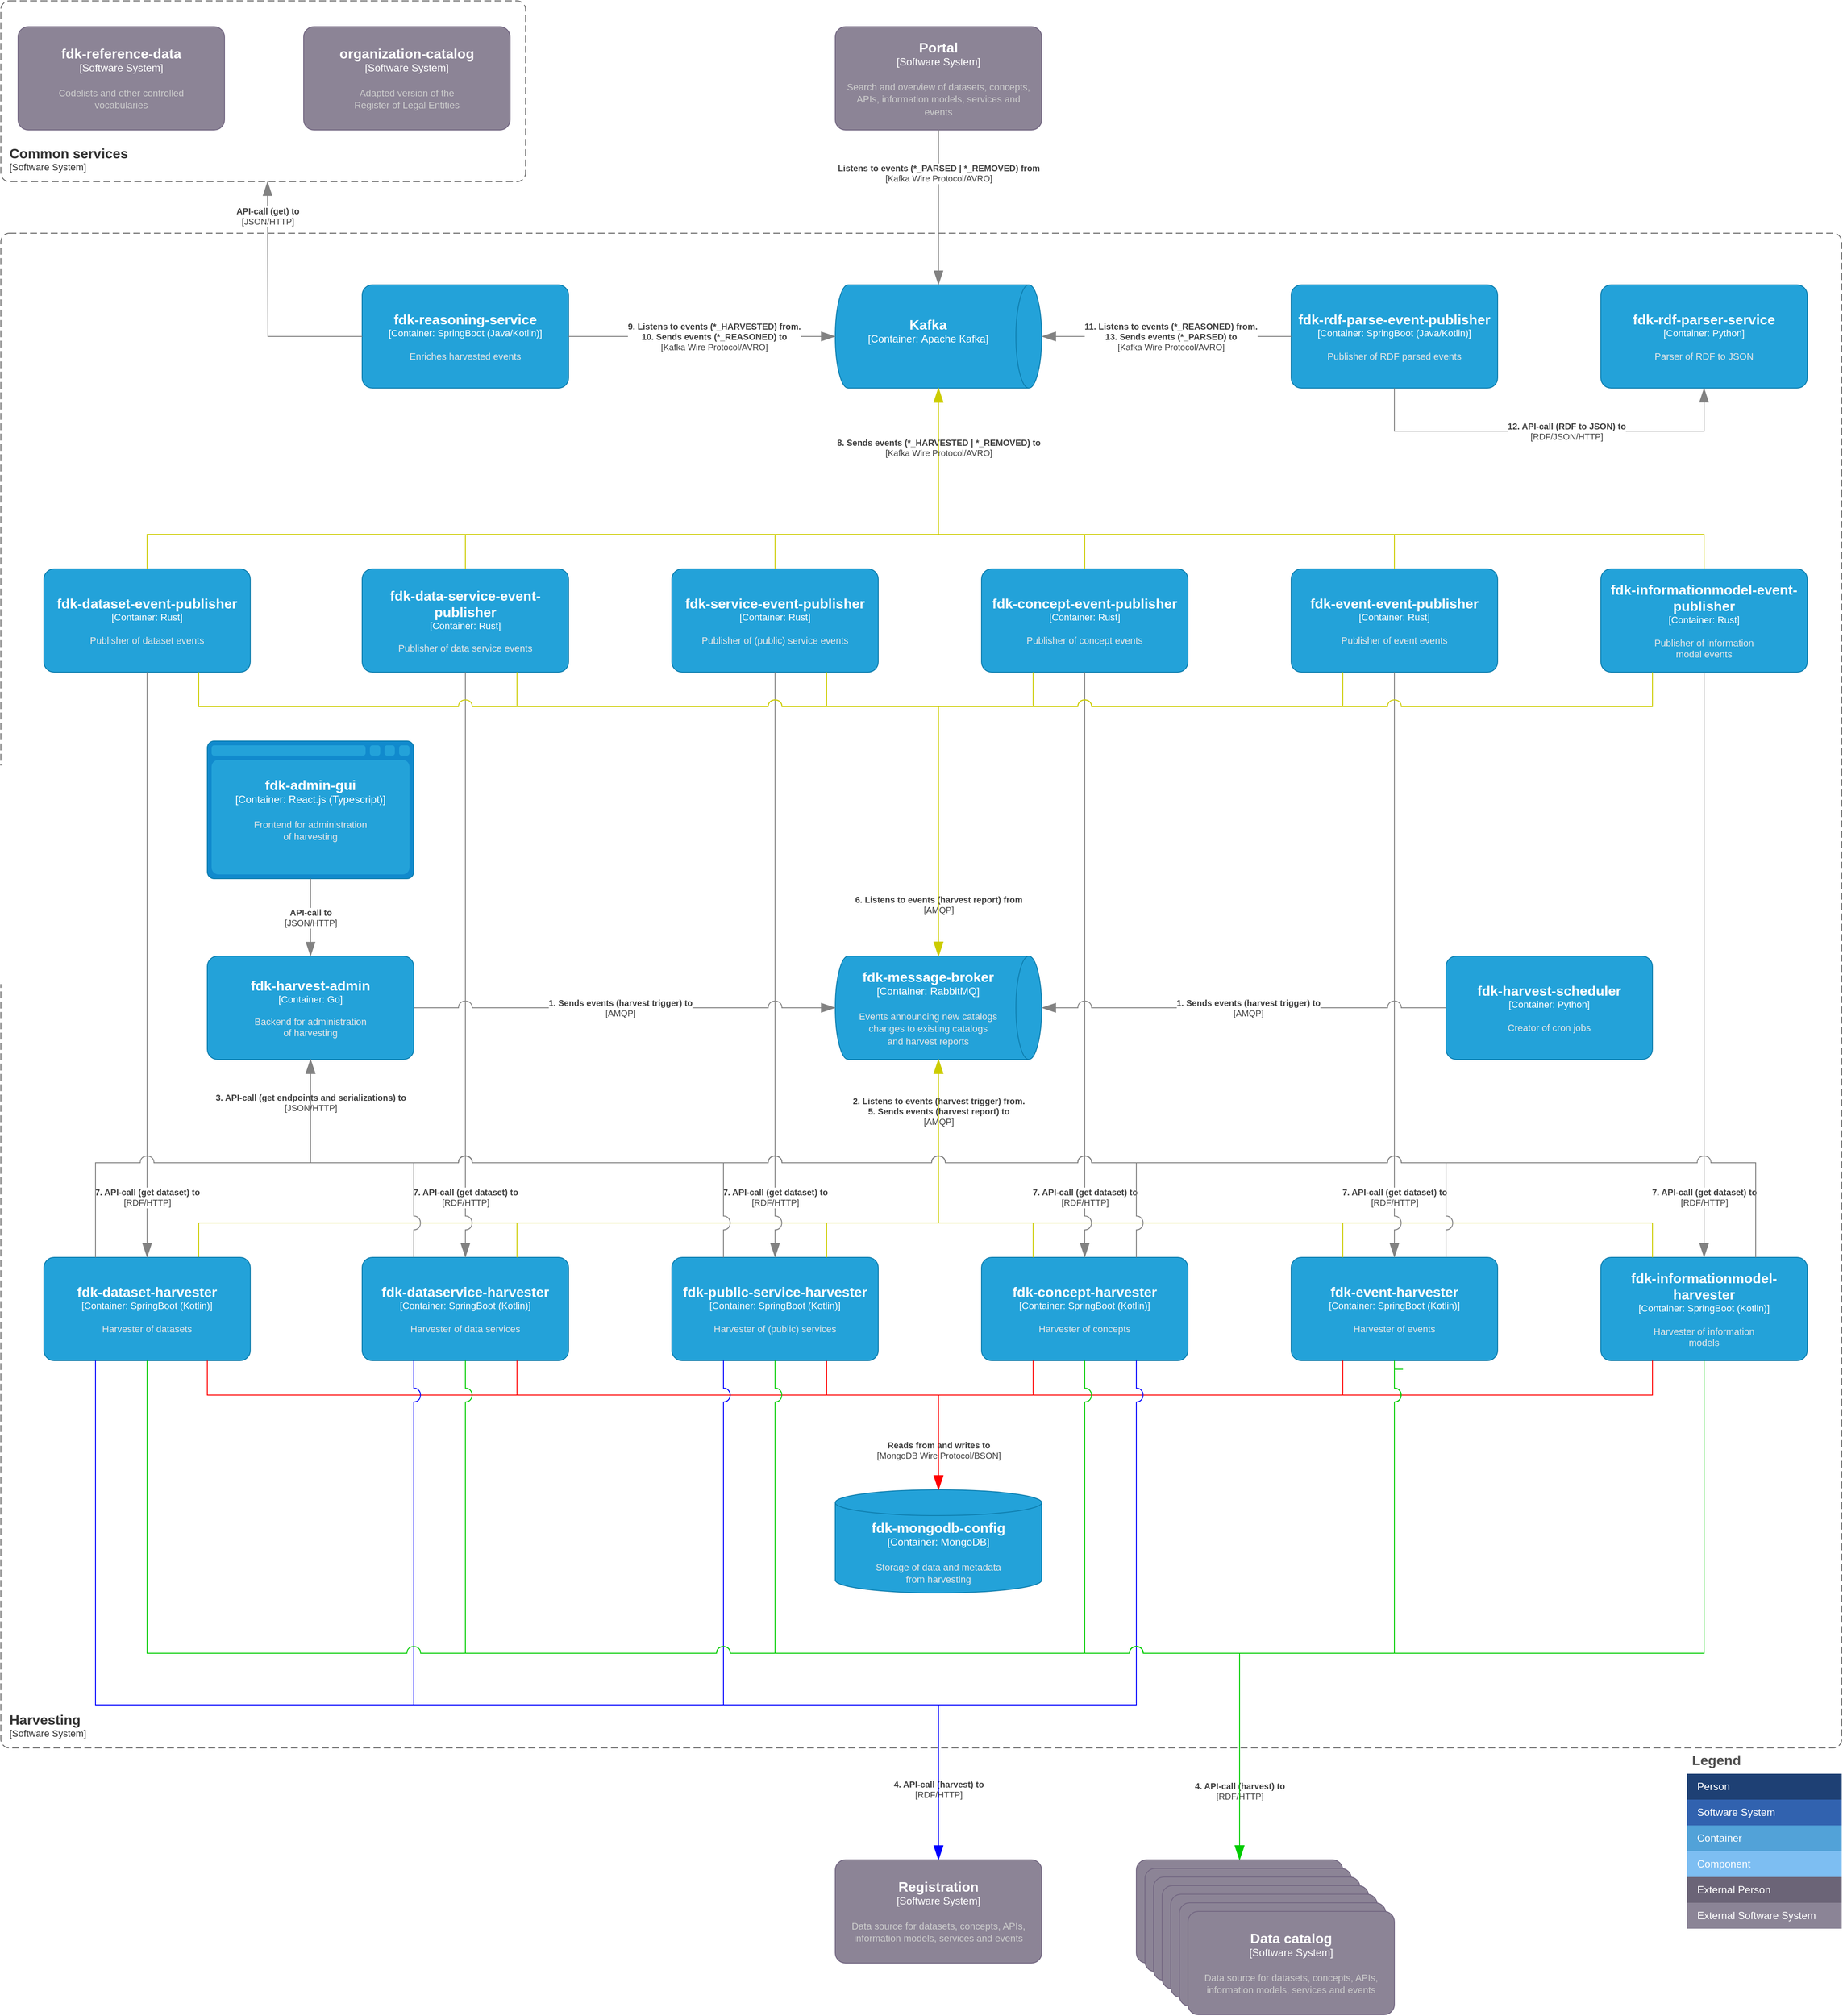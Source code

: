 <mxfile version="25.0.2">
  <diagram name="Page-1" id="CHSYY_IPw7a2U_cXjG4j">
    <mxGraphModel dx="1482" dy="3160" grid="1" gridSize="10" guides="1" tooltips="1" connect="1" arrows="1" fold="1" page="1" pageScale="1" pageWidth="827" pageHeight="1169" math="0" shadow="0">
      <root>
        <mxCell id="0" />
        <mxCell id="1" parent="0" />
        <object placeholders="1" c4Name="Harvesting" c4Type="SystemScopeBoundary" c4Application="Software System" label="&lt;font style=&quot;font-size: 16px&quot;&gt;&lt;b&gt;&lt;div style=&quot;text-align: left&quot;&gt;%c4Name%&lt;/div&gt;&lt;/b&gt;&lt;/font&gt;&lt;div style=&quot;text-align: left&quot;&gt;[%c4Application%]&lt;/div&gt;" id="zUsKD4K7rriTjfUqck5X-15">
          <mxCell style="rounded=1;fontSize=11;whiteSpace=wrap;html=1;dashed=1;arcSize=20;fillColor=none;strokeColor=#666666;fontColor=#333333;labelBackgroundColor=none;align=left;verticalAlign=bottom;labelBorderColor=none;spacingTop=0;spacing=10;dashPattern=8 4;metaEdit=1;rotatable=0;perimeter=rectanglePerimeter;noLabel=0;labelPadding=0;allowArrows=0;connectable=0;expand=0;recursiveResize=0;editable=1;pointerEvents=0;absoluteArcSize=1;points=[[0.25,0,0],[0.5,0,0],[0.75,0,0],[1,0.25,0],[1,0.5,0],[1,0.75,0],[0.75,1,0],[0.5,1,0],[0.25,1,0],[0,0.75,0],[0,0.5,0],[0,0.25,0]];" parent="1" vertex="1">
            <mxGeometry x="660" y="-1470" width="2140" height="1760" as="geometry" />
          </mxCell>
        </object>
        <object placeholders="1" c4Name="fdk-mongodb-config" c4Type="Container" c4Technology="MongoDB" c4Description="Storage of data and metadata&#xa;from harvesting" label="&lt;font style=&quot;font-size: 16px&quot;&gt;&lt;b&gt;%c4Name%&lt;/b&gt;&lt;/font&gt;&lt;div&gt;[%c4Type%:&amp;nbsp;%c4Technology%]&lt;/div&gt;&lt;br&gt;&lt;div&gt;&lt;font style=&quot;font-size: 11px&quot;&gt;&lt;font color=&quot;#E6E6E6&quot;&gt;%c4Description%&lt;/font&gt;&lt;/div&gt;" link="https://github.com/Informasjonsforvaltning/fdk-mongodb-config" id="zUsKD4K7rriTjfUqck5X-20">
          <mxCell style="shape=cylinder3;size=15;whiteSpace=wrap;html=1;boundedLbl=1;rounded=0;labelBackgroundColor=none;fillColor=#23A2D9;fontSize=12;fontColor=#ffffff;align=center;strokeColor=#0E7DAD;metaEdit=1;points=[[0.5,0,0],[1,0.25,0],[1,0.5,0],[1,0.75,0],[0.5,1,0],[0,0.75,0],[0,0.5,0],[0,0.25,0]];resizable=0;" parent="1" vertex="1">
            <mxGeometry x="1630" y="-10" width="240" height="120" as="geometry" />
          </mxCell>
        </object>
        <object placeholders="1" c4Type="Relationship" c4Technology="MongoDB Wire Protocol/BSON" c4Description="Reads from and writes to" label="&lt;div style=&quot;text-align: left&quot;&gt;&lt;div style=&quot;text-align: center&quot;&gt;&lt;b&gt;%c4Description%&lt;/b&gt;&lt;/div&gt;&lt;div style=&quot;text-align: center&quot;&gt;[%c4Technology%]&lt;/div&gt;&lt;/div&gt;" id="QJftrJoIFtyRiBJE1kiz-1">
          <mxCell style="endArrow=blockThin;html=1;fontSize=10;fontColor=#404040;strokeWidth=1;endFill=1;strokeColor=#FF0000;elbow=vertical;metaEdit=1;endSize=14;startSize=14;jumpStyle=arc;jumpSize=16;rounded=0;edgeStyle=orthogonalEdgeStyle;entryX=0.5;entryY=0;entryDx=0;entryDy=0;entryPerimeter=0;fillColor=#D5E8D4;exitX=0.75;exitY=1;exitDx=0;exitDy=0;exitPerimeter=0;" parent="1" source="WfMnDyyi12A92fj3mIVI-15" target="zUsKD4K7rriTjfUqck5X-20" edge="1">
            <mxGeometry x="0.667" width="240" relative="1" as="geometry">
              <mxPoint x="1710" y="850" as="sourcePoint" />
              <mxPoint x="1677" y="2190" as="targetPoint" />
              <Array as="points">
                <mxPoint x="1620" y="-120" />
                <mxPoint x="1750" y="-120" />
              </Array>
              <mxPoint as="offset" />
            </mxGeometry>
          </mxCell>
        </object>
        <object placeholders="1" c4Name="fdk-message-broker" c4Type="Container" c4Technology="RabbitMQ" c4Description="Events announcing new catalogs&#xa;changes to existing catalogs&#xa;and harvest reports" label="&lt;font style=&quot;font-size: 16px&quot;&gt;&lt;b&gt;%c4Name%&lt;/b&gt;&lt;/font&gt;&lt;div&gt;[%c4Type%:&amp;nbsp;%c4Technology%]&lt;/div&gt;&lt;br&gt;&lt;div&gt;&lt;font style=&quot;font-size: 11px&quot;&gt;&lt;font color=&quot;#E6E6E6&quot;&gt;%c4Description%&lt;/font&gt;&lt;/div&gt;" link="https://github.com/Informasjonsforvaltning/fdk-message-broker" id="QJftrJoIFtyRiBJE1kiz-2">
          <mxCell style="shape=cylinder3;size=15;direction=south;whiteSpace=wrap;html=1;boundedLbl=1;rounded=0;labelBackgroundColor=none;fillColor=#23A2D9;fontSize=12;fontColor=#ffffff;align=center;strokeColor=#0E7DAD;metaEdit=1;points=[[0.5,0,0],[1,0.25,0],[1,0.5,0],[1,0.75,0],[0.5,1,0],[0,0.75,0],[0,0.5,0],[0,0.25,0]];resizable=0;" parent="1" vertex="1">
            <mxGeometry x="1630" y="-630" width="240" height="120" as="geometry" />
          </mxCell>
        </object>
        <object placeholders="1" c4Type="Relationship" c4Technology="AMQP" c4Description="2. Listens to events (harvest trigger) from.&#xa;5. Sends events (harvest report) to" label="&lt;div style=&quot;text-align: left&quot;&gt;&lt;div style=&quot;text-align: center&quot;&gt;&lt;b&gt;%c4Description%&lt;/b&gt;&lt;/div&gt;&lt;div style=&quot;text-align: center&quot;&gt;[%c4Technology%]&lt;/div&gt;&lt;/div&gt;" id="AcQDAVsJlSi3buyh4MqC-18">
          <mxCell style="endArrow=blockThin;html=1;fontSize=10;fontColor=#404040;strokeWidth=1;endFill=1;strokeColor=#CCCC00;elbow=vertical;metaEdit=1;endSize=14;startSize=14;jumpStyle=arc;jumpSize=16;rounded=0;edgeStyle=orthogonalEdgeStyle;entryX=1;entryY=0.5;entryDx=0;entryDy=0;entryPerimeter=0;exitX=0.75;exitY=0;exitDx=0;exitDy=0;exitPerimeter=0;" parent="1" source="WfMnDyyi12A92fj3mIVI-12" target="QJftrJoIFtyRiBJE1kiz-2" edge="1">
            <mxGeometry x="0.89" width="240" relative="1" as="geometry">
              <mxPoint x="1110" y="1200" as="sourcePoint" />
              <mxPoint x="310" y="1190" as="targetPoint" />
              <mxPoint as="offset" />
              <Array as="points">
                <mxPoint x="890" y="-320" />
                <mxPoint x="1750" y="-320" />
              </Array>
            </mxGeometry>
          </mxCell>
        </object>
        <object placeholders="1" c4Name="Datakatalog" c4Type="Software System" c4Description="Datakilde for datasett, begreper, API-er,&#xa;informasjonsmodeller, tjenester og hendelser&#xa;i offentlig virksomhet&#xa;" label="&lt;font style=&quot;font-size: 16px&quot;&gt;&lt;b&gt;%c4Name%&lt;/b&gt;&lt;/font&gt;&lt;div&gt;[%c4Type%]&lt;/div&gt;&lt;br&gt;&lt;div&gt;&lt;font style=&quot;font-size: 11px&quot;&gt;&lt;font color=&quot;#cccccc&quot;&gt;%c4Description%&lt;/font&gt;&lt;/div&gt;" id="WfMnDyyi12A92fj3mIVI-1">
          <mxCell style="rounded=1;whiteSpace=wrap;html=1;labelBackgroundColor=none;fillColor=#8C8496;fontColor=#ffffff;align=center;arcSize=10;strokeColor=#736782;metaEdit=1;resizable=0;points=[[0.25,0,0],[0.5,0,0],[0.75,0,0],[1,0.25,0],[1,0.5,0],[1,0.75,0],[0.75,1,0],[0.5,1,0],[0.25,1,0],[0,0.75,0],[0,0.5,0],[0,0.25,0]];" parent="1" vertex="1">
            <mxGeometry x="1980" y="420" width="240" height="120" as="geometry" />
          </mxCell>
        </object>
        <object placeholders="1" c4Name="Datakatalog" c4Type="Software System" c4Description="Datakilde for datasett, begreper, API-er,&#xa;informasjonsmodeller, tjenester og hendelser&#xa;i offentlig virksomhet&#xa;" label="&lt;font style=&quot;font-size: 16px&quot;&gt;&lt;b&gt;%c4Name%&lt;/b&gt;&lt;/font&gt;&lt;div&gt;[%c4Type%]&lt;/div&gt;&lt;br&gt;&lt;div&gt;&lt;font style=&quot;font-size: 11px&quot;&gt;&lt;font color=&quot;#cccccc&quot;&gt;%c4Description%&lt;/font&gt;&lt;/div&gt;" id="WfMnDyyi12A92fj3mIVI-2">
          <mxCell style="rounded=1;whiteSpace=wrap;html=1;labelBackgroundColor=none;fillColor=#8C8496;fontColor=#ffffff;align=center;arcSize=10;strokeColor=#736782;metaEdit=1;resizable=0;points=[[0.25,0,0],[0.5,0,0],[0.75,0,0],[1,0.25,0],[1,0.5,0],[1,0.75,0],[0.75,1,0],[0.5,1,0],[0.25,1,0],[0,0.75,0],[0,0.5,0],[0,0.25,0]];" parent="1" vertex="1">
            <mxGeometry x="1990" y="430" width="240" height="120" as="geometry" />
          </mxCell>
        </object>
        <object placeholders="1" c4Name="Datakatalog" c4Type="Software System" c4Description="Datakilde for datasett, begreper, API-er,&#xa;informasjonsmodeller, tjenester og hendelser&#xa;i offentlig virksomhet&#xa;" label="&lt;font style=&quot;font-size: 16px&quot;&gt;&lt;b&gt;%c4Name%&lt;/b&gt;&lt;/font&gt;&lt;div&gt;[%c4Type%]&lt;/div&gt;&lt;br&gt;&lt;div&gt;&lt;font style=&quot;font-size: 11px&quot;&gt;&lt;font color=&quot;#cccccc&quot;&gt;%c4Description%&lt;/font&gt;&lt;/div&gt;" id="WfMnDyyi12A92fj3mIVI-3">
          <mxCell style="rounded=1;whiteSpace=wrap;html=1;labelBackgroundColor=none;fillColor=#8C8496;fontColor=#ffffff;align=center;arcSize=10;strokeColor=#736782;metaEdit=1;resizable=0;points=[[0.25,0,0],[0.5,0,0],[0.75,0,0],[1,0.25,0],[1,0.5,0],[1,0.75,0],[0.75,1,0],[0.5,1,0],[0.25,1,0],[0,0.75,0],[0,0.5,0],[0,0.25,0]];" parent="1" vertex="1">
            <mxGeometry x="2000" y="440" width="240" height="120" as="geometry" />
          </mxCell>
        </object>
        <object placeholders="1" c4Name="Datakatalog" c4Type="Software System" c4Description="Datakilde for datasett, begreper, API-er,&#xa;informasjonsmodeller, tjenester og hendelser&#xa;i offentlig virksomhet&#xa;" label="&lt;font style=&quot;font-size: 16px&quot;&gt;&lt;b&gt;%c4Name%&lt;/b&gt;&lt;/font&gt;&lt;div&gt;[%c4Type%]&lt;/div&gt;&lt;br&gt;&lt;div&gt;&lt;font style=&quot;font-size: 11px&quot;&gt;&lt;font color=&quot;#cccccc&quot;&gt;%c4Description%&lt;/font&gt;&lt;/div&gt;" id="WfMnDyyi12A92fj3mIVI-4">
          <mxCell style="rounded=1;whiteSpace=wrap;html=1;labelBackgroundColor=none;fillColor=#8C8496;fontColor=#ffffff;align=center;arcSize=10;strokeColor=#736782;metaEdit=1;resizable=0;points=[[0.25,0,0],[0.5,0,0],[0.75,0,0],[1,0.25,0],[1,0.5,0],[1,0.75,0],[0.75,1,0],[0.5,1,0],[0.25,1,0],[0,0.75,0],[0,0.5,0],[0,0.25,0]];" parent="1" vertex="1">
            <mxGeometry x="2010" y="450" width="240" height="120" as="geometry" />
          </mxCell>
        </object>
        <object placeholders="1" c4Name="Datakatalog" c4Type="Software System" c4Description="Datakilde for datasett, begreper, API-er,&#xa;informasjonsmodeller, tjenester og hendelser&#xa;i offentlig virksomhet&#xa;" label="&lt;font style=&quot;font-size: 16px&quot;&gt;&lt;b&gt;%c4Name%&lt;/b&gt;&lt;/font&gt;&lt;div&gt;[%c4Type%]&lt;/div&gt;&lt;br&gt;&lt;div&gt;&lt;font style=&quot;font-size: 11px&quot;&gt;&lt;font color=&quot;#cccccc&quot;&gt;%c4Description%&lt;/font&gt;&lt;/div&gt;" id="WfMnDyyi12A92fj3mIVI-5">
          <mxCell style="rounded=1;whiteSpace=wrap;html=1;labelBackgroundColor=none;fillColor=#8C8496;fontColor=#ffffff;align=center;arcSize=10;strokeColor=#736782;metaEdit=1;resizable=0;points=[[0.25,0,0],[0.5,0,0],[0.75,0,0],[1,0.25,0],[1,0.5,0],[1,0.75,0],[0.75,1,0],[0.5,1,0],[0.25,1,0],[0,0.75,0],[0,0.5,0],[0,0.25,0]];" parent="1" vertex="1">
            <mxGeometry x="2020" y="460" width="240" height="120" as="geometry" />
          </mxCell>
        </object>
        <object placeholders="1" c4Name="Datakatalog" c4Type="Software System" c4Description="Datakilde for datasett, begreper, API-er,&#xa;informasjonsmodeller, tjenester og hendelser&#xa;i offentlig virksomhet&#xa;" label="&lt;font style=&quot;font-size: 16px&quot;&gt;&lt;b&gt;%c4Name%&lt;/b&gt;&lt;/font&gt;&lt;div&gt;[%c4Type%]&lt;/div&gt;&lt;br&gt;&lt;div&gt;&lt;font style=&quot;font-size: 11px&quot;&gt;&lt;font color=&quot;#cccccc&quot;&gt;%c4Description%&lt;/font&gt;&lt;/div&gt;" id="WfMnDyyi12A92fj3mIVI-6">
          <mxCell style="rounded=1;whiteSpace=wrap;html=1;labelBackgroundColor=none;fillColor=#8C8496;fontColor=#ffffff;align=center;arcSize=10;strokeColor=#736782;metaEdit=1;resizable=0;points=[[0.25,0,0],[0.5,0,0],[0.75,0,0],[1,0.25,0],[1,0.5,0],[1,0.75,0],[0.75,1,0],[0.5,1,0],[0.25,1,0],[0,0.75,0],[0,0.5,0],[0,0.25,0]];" parent="1" vertex="1">
            <mxGeometry x="2030" y="470" width="240" height="120" as="geometry" />
          </mxCell>
        </object>
        <object placeholders="1" c4Name="Data catalog" c4Type="Software System" c4Description="Data source for datasets, concepts, APIs,&#xa;information models, services and events" label="&lt;font style=&quot;font-size: 16px&quot;&gt;&lt;b&gt;%c4Name%&lt;/b&gt;&lt;/font&gt;&lt;div&gt;[%c4Type%]&lt;/div&gt;&lt;br&gt;&lt;div&gt;&lt;font style=&quot;font-size: 11px&quot;&gt;&lt;font color=&quot;#cccccc&quot;&gt;%c4Description%&lt;/font&gt;&lt;/div&gt;" id="WfMnDyyi12A92fj3mIVI-7">
          <mxCell style="rounded=1;whiteSpace=wrap;html=1;labelBackgroundColor=none;fillColor=#8C8496;fontColor=#ffffff;align=center;arcSize=10;strokeColor=#736782;metaEdit=1;resizable=0;points=[[0.25,0,0],[0.5,0,0],[0.75,0,0],[1,0.25,0],[1,0.5,0],[1,0.75,0],[0.75,1,0],[0.5,1,0],[0.25,1,0],[0,0.75,0],[0,0.5,0],[0,0.25,0]];" parent="1" vertex="1">
            <mxGeometry x="2040" y="480" width="240" height="120" as="geometry" />
          </mxCell>
        </object>
        <object placeholders="1" c4Name="Registration" c4Type="Software System" c4Description="Data source for datasets, concepts, APIs,&#xa;information models, services and events" label="&lt;font style=&quot;font-size: 16px&quot;&gt;&lt;b&gt;%c4Name%&lt;/b&gt;&lt;/font&gt;&lt;div&gt;[%c4Type%]&lt;/div&gt;&lt;br&gt;&lt;div&gt;&lt;font style=&quot;font-size: 11px&quot;&gt;&lt;font color=&quot;#cccccc&quot;&gt;%c4Description%&lt;/font&gt;&lt;/div&gt;" id="WfMnDyyi12A92fj3mIVI-8">
          <mxCell style="rounded=1;whiteSpace=wrap;html=1;labelBackgroundColor=none;fillColor=#8C8496;fontColor=#ffffff;align=center;arcSize=10;strokeColor=#736782;metaEdit=1;resizable=0;points=[[0.25,0,0],[0.5,0,0],[0.75,0,0],[1,0.25,0],[1,0.5,0],[1,0.75,0],[0.75,1,0],[0.5,1,0],[0.25,1,0],[0,0.75,0],[0,0.5,0],[0,0.25,0]];" parent="1" vertex="1">
            <mxGeometry x="1630" y="420" width="240" height="120" as="geometry" />
          </mxCell>
        </object>
        <object placeholders="1" c4Name="fdk-dataset-harvester" c4Type="Container" c4Technology="SpringBoot (Kotlin)" c4Description="Harvester of datasets" label="&lt;font style=&quot;font-size: 16px&quot;&gt;&lt;b&gt;%c4Name%&lt;/b&gt;&lt;/font&gt;&lt;div&gt;[%c4Type%: %c4Technology%]&lt;/div&gt;&lt;br&gt;&lt;div&gt;&lt;font style=&quot;font-size: 11px&quot;&gt;&lt;font color=&quot;#E6E6E6&quot;&gt;%c4Description%&lt;/font&gt;&lt;/div&gt;" link="https://github.com/Informasjonsforvaltning/fdk-dataset-harvester" id="WfMnDyyi12A92fj3mIVI-12">
          <mxCell style="rounded=1;whiteSpace=wrap;html=1;fontSize=11;labelBackgroundColor=none;fillColor=#23A2D9;fontColor=#ffffff;align=center;arcSize=10;strokeColor=#0E7DAD;metaEdit=1;resizable=0;points=[[0.25,0,0],[0.5,0,0],[0.75,0,0],[1,0.25,0],[1,0.5,0],[1,0.75,0],[0.75,1,0],[0.5,1,0],[0.25,1,0],[0,0.75,0],[0,0.5,0],[0,0.25,0]];" parent="1" vertex="1">
            <mxGeometry x="710" y="-280" width="240" height="120" as="geometry" />
          </mxCell>
        </object>
        <object placeholders="1" c4Name="fdk-event-harvester" c4Type="Container" c4Technology="SpringBoot (Kotlin)" c4Description="Harvester of events" label="&lt;font style=&quot;font-size: 16px&quot;&gt;&lt;b&gt;%c4Name%&lt;/b&gt;&lt;/font&gt;&lt;div&gt;[%c4Type%: %c4Technology%]&lt;/div&gt;&lt;br&gt;&lt;div&gt;&lt;font style=&quot;font-size: 11px&quot;&gt;&lt;font color=&quot;#E6E6E6&quot;&gt;%c4Description%&lt;/font&gt;&lt;/div&gt;" link="https://github.com/Informasjonsforvaltning/fdk-event-harvester" id="WfMnDyyi12A92fj3mIVI-13">
          <mxCell style="rounded=1;whiteSpace=wrap;html=1;fontSize=11;labelBackgroundColor=none;fillColor=#23A2D9;fontColor=#ffffff;align=center;arcSize=10;strokeColor=#0E7DAD;metaEdit=1;resizable=0;points=[[0.25,0,0],[0.5,0,0],[0.75,0,0],[1,0.25,0],[1,0.5,0],[1,0.75,0],[0.75,1,0],[0.5,1,0],[0.25,1,0],[0,0.75,0],[0,0.5,0],[0,0.25,0]];" parent="1" vertex="1">
            <mxGeometry x="2160" y="-280" width="240" height="120" as="geometry" />
          </mxCell>
        </object>
        <object placeholders="1" c4Name="fdk-dataservice-harvester" c4Type="Container" c4Technology="SpringBoot (Kotlin)" c4Description="Harvester of data services" label="&lt;font style=&quot;font-size: 16px&quot;&gt;&lt;b&gt;%c4Name%&lt;/b&gt;&lt;/font&gt;&lt;div&gt;[%c4Type%: %c4Technology%]&lt;/div&gt;&lt;br&gt;&lt;div&gt;&lt;font style=&quot;font-size: 11px&quot;&gt;&lt;font color=&quot;#E6E6E6&quot;&gt;%c4Description%&lt;/font&gt;&lt;/div&gt;" link="https://github.com/Informasjonsforvaltning/fdk-dataservice-harvester" id="WfMnDyyi12A92fj3mIVI-14">
          <mxCell style="rounded=1;whiteSpace=wrap;html=1;fontSize=11;labelBackgroundColor=none;fillColor=#23A2D9;fontColor=#ffffff;align=center;arcSize=10;strokeColor=#0E7DAD;metaEdit=1;resizable=0;points=[[0.25,0,0],[0.5,0,0],[0.75,0,0],[1,0.25,0],[1,0.5,0],[1,0.75,0],[0.75,1,0],[0.5,1,0],[0.25,1,0],[0,0.75,0],[0,0.5,0],[0,0.25,0]];" parent="1" vertex="1">
            <mxGeometry x="1080" y="-280" width="240" height="120" as="geometry" />
          </mxCell>
        </object>
        <object placeholders="1" c4Name="fdk-public-service-harvester" c4Type="Container" c4Technology="SpringBoot (Kotlin)" c4Description="Harvester of (public) services" label="&lt;font style=&quot;font-size: 16px&quot;&gt;&lt;b&gt;%c4Name%&lt;/b&gt;&lt;/font&gt;&lt;div&gt;[%c4Type%: %c4Technology%]&lt;/div&gt;&lt;br&gt;&lt;div&gt;&lt;font style=&quot;font-size: 11px&quot;&gt;&lt;font color=&quot;#E6E6E6&quot;&gt;%c4Description%&lt;/font&gt;&lt;/div&gt;" link="https://github.com/Informasjonsforvaltning/fdk-public-service-harvester" id="WfMnDyyi12A92fj3mIVI-15">
          <mxCell style="rounded=1;whiteSpace=wrap;html=1;fontSize=11;labelBackgroundColor=none;fillColor=#23A2D9;fontColor=#ffffff;align=center;arcSize=10;strokeColor=#0E7DAD;metaEdit=1;resizable=0;points=[[0.25,0,0],[0.5,0,0],[0.75,0,0],[1,0.25,0],[1,0.5,0],[1,0.75,0],[0.75,1,0],[0.5,1,0],[0.25,1,0],[0,0.75,0],[0,0.5,0],[0,0.25,0]];" parent="1" vertex="1">
            <mxGeometry x="1440" y="-280" width="240" height="120" as="geometry" />
          </mxCell>
        </object>
        <object placeholders="1" c4Name="fdk-concept-harvester" c4Type="Container" c4Technology="SpringBoot (Kotlin)" c4Description="Harvester of concepts" label="&lt;font style=&quot;font-size: 16px&quot;&gt;&lt;b&gt;%c4Name%&lt;/b&gt;&lt;/font&gt;&lt;div&gt;[%c4Type%: %c4Technology%]&lt;/div&gt;&lt;br&gt;&lt;div&gt;&lt;font style=&quot;font-size: 11px&quot;&gt;&lt;font color=&quot;#E6E6E6&quot;&gt;%c4Description%&lt;/font&gt;&lt;/div&gt;" link="https://github.com/Informasjonsforvaltning/fdk-concept-harvester" id="WfMnDyyi12A92fj3mIVI-16">
          <mxCell style="rounded=1;whiteSpace=wrap;html=1;fontSize=11;labelBackgroundColor=none;fillColor=#23A2D9;fontColor=#ffffff;align=center;arcSize=10;strokeColor=#0E7DAD;metaEdit=1;resizable=0;points=[[0.25,0,0],[0.5,0,0],[0.75,0,0],[1,0.25,0],[1,0.5,0],[1,0.75,0],[0.75,1,0],[0.5,1,0],[0.25,1,0],[0,0.75,0],[0,0.5,0],[0,0.25,0]];" parent="1" vertex="1">
            <mxGeometry x="1800" y="-280" width="240" height="120" as="geometry" />
          </mxCell>
        </object>
        <object placeholders="1" c4Name="fdk-informationmodel-harvester" c4Type="Container" c4Technology="SpringBoot (Kotlin)" c4Description="Harvester of information&#xa;models" label="&lt;font style=&quot;font-size: 16px&quot;&gt;&lt;b&gt;%c4Name%&lt;/b&gt;&lt;/font&gt;&lt;div&gt;[%c4Type%: %c4Technology%]&lt;/div&gt;&lt;br&gt;&lt;div&gt;&lt;font style=&quot;font-size: 11px&quot;&gt;&lt;font color=&quot;#E6E6E6&quot;&gt;%c4Description%&lt;/font&gt;&lt;/div&gt;" link="https://github.com/Informasjonsforvaltning/fdk-informationmodel-harvester" id="WfMnDyyi12A92fj3mIVI-17">
          <mxCell style="rounded=1;whiteSpace=wrap;html=1;fontSize=11;labelBackgroundColor=none;fillColor=#23A2D9;fontColor=#ffffff;align=center;arcSize=10;strokeColor=#0E7DAD;metaEdit=1;resizable=0;points=[[0.25,0,0],[0.5,0,0],[0.75,0,0],[1,0.25,0],[1,0.5,0],[1,0.75,0],[0.75,1,0],[0.5,1,0],[0.25,1,0],[0,0.75,0],[0,0.5,0],[0,0.25,0]];" parent="1" vertex="1">
            <mxGeometry x="2520" y="-280" width="240" height="120" as="geometry" />
          </mxCell>
        </object>
        <object placeholders="1" c4Type="Relationship" id="WfMnDyyi12A92fj3mIVI-18">
          <mxCell style="endArrow=blockThin;html=1;fontSize=10;fontColor=#404040;strokeWidth=1;endFill=1;strokeColor=#FF0000;elbow=vertical;metaEdit=1;endSize=14;startSize=14;jumpStyle=arc;jumpSize=16;rounded=0;edgeStyle=orthogonalEdgeStyle;exitX=0.75;exitY=1;exitDx=0;exitDy=0;exitPerimeter=0;entryX=0.5;entryY=0;entryDx=0;entryDy=0;entryPerimeter=0;" parent="1" target="zUsKD4K7rriTjfUqck5X-20" edge="1">
            <mxGeometry width="240" relative="1" as="geometry">
              <mxPoint x="900" y="-160" as="sourcePoint" />
              <mxPoint x="1870" y="-10" as="targetPoint" />
              <Array as="points">
                <mxPoint x="900" y="-120" />
                <mxPoint x="1750" y="-120" />
              </Array>
            </mxGeometry>
          </mxCell>
        </object>
        <object placeholders="1" c4Type="Relationship" id="WfMnDyyi12A92fj3mIVI-19">
          <mxCell style="endArrow=blockThin;html=1;fontSize=10;fontColor=#404040;strokeWidth=1;endFill=1;strokeColor=#FF0000;elbow=vertical;metaEdit=1;endSize=14;startSize=14;jumpStyle=arc;jumpSize=16;rounded=0;edgeStyle=orthogonalEdgeStyle;exitX=0.75;exitY=1;exitDx=0;exitDy=0;exitPerimeter=0;entryX=0.5;entryY=0;entryDx=0;entryDy=0;entryPerimeter=0;" parent="1" source="WfMnDyyi12A92fj3mIVI-14" target="zUsKD4K7rriTjfUqck5X-20" edge="1">
            <mxGeometry width="240" relative="1" as="geometry">
              <mxPoint x="1770" y="880" as="sourcePoint" />
              <mxPoint x="2010" y="880" as="targetPoint" />
              <Array as="points">
                <mxPoint x="1260" y="-120" />
                <mxPoint x="1750" y="-120" />
              </Array>
            </mxGeometry>
          </mxCell>
        </object>
        <object placeholders="1" c4Type="Relationship" id="WfMnDyyi12A92fj3mIVI-20">
          <mxCell style="endArrow=blockThin;html=1;fontSize=10;fontColor=#404040;strokeWidth=1;endFill=1;strokeColor=#FF0000;elbow=vertical;metaEdit=1;endSize=14;startSize=14;jumpStyle=arc;jumpSize=16;rounded=0;edgeStyle=orthogonalEdgeStyle;exitX=0.25;exitY=1;exitDx=0;exitDy=0;exitPerimeter=0;entryX=0.5;entryY=0;entryDx=0;entryDy=0;entryPerimeter=0;" parent="1" source="WfMnDyyi12A92fj3mIVI-13" target="zUsKD4K7rriTjfUqck5X-20" edge="1">
            <mxGeometry width="240" relative="1" as="geometry">
              <mxPoint x="1770" y="880" as="sourcePoint" />
              <mxPoint x="2010" y="880" as="targetPoint" />
              <Array as="points">
                <mxPoint x="2220" y="-120" />
                <mxPoint x="1750" y="-120" />
              </Array>
            </mxGeometry>
          </mxCell>
        </object>
        <object placeholders="1" c4Type="Relationship" id="WfMnDyyi12A92fj3mIVI-21">
          <mxCell style="endArrow=blockThin;html=1;fontSize=10;fontColor=#404040;strokeWidth=1;endFill=1;strokeColor=#FF0000;elbow=vertical;metaEdit=1;endSize=14;startSize=14;jumpStyle=arc;jumpSize=16;rounded=0;edgeStyle=orthogonalEdgeStyle;exitX=0.25;exitY=1;exitDx=0;exitDy=0;exitPerimeter=0;entryX=0.5;entryY=0;entryDx=0;entryDy=0;entryPerimeter=0;" parent="1" source="WfMnDyyi12A92fj3mIVI-16" target="zUsKD4K7rriTjfUqck5X-20" edge="1">
            <mxGeometry width="240" relative="1" as="geometry">
              <mxPoint x="1770" y="880" as="sourcePoint" />
              <mxPoint x="2010" y="880" as="targetPoint" />
              <Array as="points">
                <mxPoint x="1860" y="-120" />
                <mxPoint x="1750" y="-120" />
              </Array>
            </mxGeometry>
          </mxCell>
        </object>
        <object placeholders="1" c4Type="Relationship" id="WfMnDyyi12A92fj3mIVI-22">
          <mxCell style="endArrow=blockThin;html=1;fontSize=10;fontColor=#404040;strokeWidth=1;endFill=1;strokeColor=#FF0000;elbow=vertical;metaEdit=1;endSize=14;startSize=14;jumpStyle=arc;jumpSize=16;rounded=0;edgeStyle=orthogonalEdgeStyle;entryX=0.5;entryY=0;entryDx=0;entryDy=0;entryPerimeter=0;exitX=0.25;exitY=1;exitDx=0;exitDy=0;exitPerimeter=0;" parent="1" source="WfMnDyyi12A92fj3mIVI-17" target="zUsKD4K7rriTjfUqck5X-20" edge="1">
            <mxGeometry width="240" relative="1" as="geometry">
              <mxPoint x="2590" y="770" as="sourcePoint" />
              <mxPoint x="2010" y="880" as="targetPoint" />
              <Array as="points">
                <mxPoint x="2580" y="-120" />
                <mxPoint x="1750" y="-120" />
              </Array>
            </mxGeometry>
          </mxCell>
        </object>
        <object placeholders="1" c4Type="Relationship" c4Technology="RDF/HTTP" c4Description="4. API-call (harvest) to" label="&lt;div style=&quot;text-align: left&quot;&gt;&lt;div style=&quot;text-align: center&quot;&gt;&lt;b&gt;%c4Description%&lt;/b&gt;&lt;/div&gt;&lt;div style=&quot;text-align: center&quot;&gt;[%c4Technology%]&lt;/div&gt;&lt;/div&gt;" id="zEwMMYQ9pFzvz_MovEHs-1">
          <mxCell style="endArrow=blockThin;html=1;fontSize=10;fontColor=#404040;strokeWidth=1;endFill=1;strokeColor=#0000FF;elbow=vertical;metaEdit=1;endSize=14;startSize=14;jumpStyle=arc;jumpSize=16;rounded=0;edgeStyle=orthogonalEdgeStyle;exitX=0.25;exitY=1;exitDx=0;exitDy=0;exitPerimeter=0;entryX=0.5;entryY=0;entryDx=0;entryDy=0;entryPerimeter=0;" parent="1" source="WfMnDyyi12A92fj3mIVI-12" target="WfMnDyyi12A92fj3mIVI-8" edge="1">
            <mxGeometry x="0.895" width="240" relative="1" as="geometry">
              <mxPoint x="1700" y="590" as="sourcePoint" />
              <mxPoint x="1940" y="590" as="targetPoint" />
              <Array as="points">
                <mxPoint x="770" y="240" />
                <mxPoint x="1750" y="240" />
              </Array>
              <mxPoint as="offset" />
            </mxGeometry>
          </mxCell>
        </object>
        <object placeholders="1" c4Type="Relationship" id="zEwMMYQ9pFzvz_MovEHs-2">
          <mxCell style="endArrow=blockThin;html=1;fontSize=10;fontColor=#404040;strokeWidth=1;endFill=1;strokeColor=#0000FF;elbow=vertical;metaEdit=1;endSize=14;startSize=14;jumpStyle=arc;jumpSize=16;rounded=0;edgeStyle=orthogonalEdgeStyle;entryX=0.5;entryY=0;entryDx=0;entryDy=0;entryPerimeter=0;exitX=0.25;exitY=1;exitDx=0;exitDy=0;exitPerimeter=0;" parent="1" source="WfMnDyyi12A92fj3mIVI-14" target="WfMnDyyi12A92fj3mIVI-8" edge="1">
            <mxGeometry width="240" relative="1" as="geometry">
              <mxPoint x="1700" y="590" as="sourcePoint" />
              <mxPoint x="1940" y="590" as="targetPoint" />
              <Array as="points">
                <mxPoint x="1140" y="240" />
                <mxPoint x="1750" y="240" />
              </Array>
            </mxGeometry>
          </mxCell>
        </object>
        <object placeholders="1" c4Type="Relationship" id="zEwMMYQ9pFzvz_MovEHs-3">
          <mxCell style="endArrow=blockThin;html=1;fontSize=10;fontColor=#404040;strokeWidth=1;endFill=1;strokeColor=#0000FF;elbow=vertical;metaEdit=1;endSize=14;startSize=14;jumpStyle=arc;jumpSize=16;rounded=0;edgeStyle=orthogonalEdgeStyle;entryX=0.5;entryY=0;entryDx=0;entryDy=0;entryPerimeter=0;exitX=0.25;exitY=1;exitDx=0;exitDy=0;exitPerimeter=0;" parent="1" source="WfMnDyyi12A92fj3mIVI-15" target="WfMnDyyi12A92fj3mIVI-8" edge="1">
            <mxGeometry width="240" relative="1" as="geometry">
              <mxPoint x="1480" y="30" as="sourcePoint" />
              <mxPoint x="1940" y="590" as="targetPoint" />
              <Array as="points">
                <mxPoint x="1500" y="240" />
                <mxPoint x="1750" y="240" />
              </Array>
            </mxGeometry>
          </mxCell>
        </object>
        <object placeholders="1" c4Type="Relationship" id="zEwMMYQ9pFzvz_MovEHs-4">
          <mxCell style="endArrow=blockThin;html=1;fontSize=10;fontColor=#404040;strokeWidth=1;endFill=1;strokeColor=#0000FF;elbow=vertical;metaEdit=1;endSize=14;startSize=14;jumpStyle=arc;jumpSize=16;rounded=0;edgeStyle=orthogonalEdgeStyle;entryX=0.5;entryY=0;entryDx=0;entryDy=0;entryPerimeter=0;exitX=0.75;exitY=1;exitDx=0;exitDy=0;exitPerimeter=0;" parent="1" source="WfMnDyyi12A92fj3mIVI-16" target="WfMnDyyi12A92fj3mIVI-8" edge="1">
            <mxGeometry width="240" relative="1" as="geometry">
              <mxPoint x="1910" y="500" as="sourcePoint" />
              <mxPoint x="1940" y="590" as="targetPoint" />
              <Array as="points">
                <mxPoint x="1980" y="240" />
                <mxPoint x="1750" y="240" />
              </Array>
            </mxGeometry>
          </mxCell>
        </object>
        <object placeholders="1" c4Type="Relationship" c4Technology="RDF/HTTP" c4Description="4. API-call (harvest) to" label="&lt;div style=&quot;text-align: left&quot;&gt;&lt;div style=&quot;text-align: center&quot;&gt;&lt;b&gt;%c4Description%&lt;/b&gt;&lt;/div&gt;&lt;div style=&quot;text-align: center&quot;&gt;[%c4Technology%]&lt;/div&gt;&lt;/div&gt;" id="zEwMMYQ9pFzvz_MovEHs-5">
          <mxCell style="endArrow=blockThin;html=1;fontSize=10;fontColor=#404040;strokeWidth=1;endFill=1;strokeColor=#00CC00;elbow=vertical;metaEdit=1;endSize=14;startSize=14;jumpStyle=arc;jumpSize=16;rounded=0;edgeStyle=orthogonalEdgeStyle;exitX=0.5;exitY=1;exitDx=0;exitDy=0;exitPerimeter=0;entryX=0.5;entryY=0;entryDx=0;entryDy=0;entryPerimeter=0;" parent="1" source="WfMnDyyi12A92fj3mIVI-12" target="WfMnDyyi12A92fj3mIVI-1" edge="1">
            <mxGeometry x="0.913" width="240" relative="1" as="geometry">
              <mxPoint x="1700" y="590" as="sourcePoint" />
              <mxPoint x="1940" y="590" as="targetPoint" />
              <Array as="points">
                <mxPoint x="830" y="180" />
                <mxPoint x="2100" y="180" />
              </Array>
              <mxPoint as="offset" />
            </mxGeometry>
          </mxCell>
        </object>
        <object placeholders="1" c4Type="Relationship" id="zEwMMYQ9pFzvz_MovEHs-6">
          <mxCell style="endArrow=blockThin;html=1;fontSize=10;fontColor=#404040;strokeWidth=1;endFill=1;strokeColor=#00CC00;elbow=vertical;metaEdit=1;endSize=14;startSize=14;jumpStyle=arc;jumpSize=16;rounded=0;edgeStyle=orthogonalEdgeStyle;exitX=0.5;exitY=1;exitDx=0;exitDy=0;exitPerimeter=0;entryX=0.5;entryY=0;entryDx=0;entryDy=0;entryPerimeter=0;" parent="1" source="WfMnDyyi12A92fj3mIVI-14" target="WfMnDyyi12A92fj3mIVI-1" edge="1">
            <mxGeometry width="240" relative="1" as="geometry">
              <mxPoint x="1700" y="550" as="sourcePoint" />
              <mxPoint x="2380" y="730" as="targetPoint" />
              <Array as="points">
                <mxPoint x="1200" y="180" />
                <mxPoint x="2100" y="180" />
              </Array>
            </mxGeometry>
          </mxCell>
        </object>
        <object placeholders="1" c4Type="Relationship" id="zEwMMYQ9pFzvz_MovEHs-7">
          <mxCell style="endArrow=blockThin;html=1;fontSize=10;fontColor=#404040;strokeWidth=1;endFill=1;strokeColor=#00CC00;elbow=vertical;metaEdit=1;endSize=14;startSize=14;jumpStyle=arc;jumpSize=16;rounded=0;edgeStyle=orthogonalEdgeStyle;exitX=0.5;exitY=1;exitDx=0;exitDy=0;exitPerimeter=0;entryX=0.5;entryY=0;entryDx=0;entryDy=0;entryPerimeter=0;" parent="1" source="WfMnDyyi12A92fj3mIVI-15" target="WfMnDyyi12A92fj3mIVI-1" edge="1">
            <mxGeometry width="240" relative="1" as="geometry">
              <mxPoint x="1700" y="550" as="sourcePoint" />
              <mxPoint x="2430" y="510" as="targetPoint" />
              <Array as="points">
                <mxPoint x="1560" y="180" />
                <mxPoint x="2100" y="180" />
              </Array>
            </mxGeometry>
          </mxCell>
        </object>
        <object placeholders="1" c4Type="Relationship" id="zEwMMYQ9pFzvz_MovEHs-8">
          <mxCell style="endArrow=blockThin;html=1;fontSize=10;fontColor=#404040;strokeWidth=1;endFill=1;strokeColor=#00CC00;elbow=vertical;metaEdit=1;endSize=14;startSize=14;jumpStyle=arc;jumpSize=16;rounded=0;edgeStyle=orthogonalEdgeStyle;entryX=0.5;entryY=0;entryDx=0;entryDy=0;entryPerimeter=0;exitX=0.5;exitY=1;exitDx=0;exitDy=0;exitPerimeter=0;" parent="1" source="WfMnDyyi12A92fj3mIVI-13" target="WfMnDyyi12A92fj3mIVI-1" edge="1">
            <mxGeometry width="240" relative="1" as="geometry">
              <mxPoint x="1700" y="550" as="sourcePoint" />
              <mxPoint x="1940" y="550" as="targetPoint" />
              <Array as="points">
                <mxPoint x="2280" y="180" />
                <mxPoint x="2100" y="180" />
              </Array>
            </mxGeometry>
          </mxCell>
        </object>
        <object placeholders="1" c4Type="Relationship" id="zEwMMYQ9pFzvz_MovEHs-9">
          <mxCell style="endArrow=blockThin;html=1;fontSize=10;fontColor=#404040;strokeWidth=1;endFill=1;strokeColor=#00CC00;elbow=vertical;metaEdit=1;endSize=14;startSize=14;jumpStyle=arc;jumpSize=16;rounded=0;edgeStyle=orthogonalEdgeStyle;exitX=0.5;exitY=1;exitDx=0;exitDy=0;exitPerimeter=0;entryX=0.5;entryY=0;entryDx=0;entryDy=0;entryPerimeter=0;" parent="1" source="WfMnDyyi12A92fj3mIVI-17" target="WfMnDyyi12A92fj3mIVI-1" edge="1">
            <mxGeometry width="240" relative="1" as="geometry">
              <mxPoint x="1700" y="550" as="sourcePoint" />
              <mxPoint x="1940" y="550" as="targetPoint" />
              <Array as="points">
                <mxPoint x="2640" y="180" />
                <mxPoint x="2100" y="180" />
              </Array>
            </mxGeometry>
          </mxCell>
        </object>
        <object placeholders="1" c4Type="Relationship" id="zEwMMYQ9pFzvz_MovEHs-10">
          <mxCell style="endArrow=blockThin;html=1;fontSize=10;fontColor=#404040;strokeWidth=1;endFill=1;strokeColor=#CCCC00;elbow=vertical;metaEdit=1;endSize=14;startSize=14;jumpStyle=arc;jumpSize=16;rounded=0;edgeStyle=orthogonalEdgeStyle;exitX=0.75;exitY=0;exitDx=0;exitDy=0;exitPerimeter=0;entryX=1;entryY=0.5;entryDx=0;entryDy=0;entryPerimeter=0;" parent="1" source="WfMnDyyi12A92fj3mIVI-14" target="QJftrJoIFtyRiBJE1kiz-2" edge="1">
            <mxGeometry width="240" relative="1" as="geometry">
              <mxPoint x="1700" y="710" as="sourcePoint" />
              <mxPoint x="1940" y="710" as="targetPoint" />
              <Array as="points">
                <mxPoint x="1260" y="-320" />
                <mxPoint x="1750" y="-320" />
              </Array>
            </mxGeometry>
          </mxCell>
        </object>
        <object placeholders="1" c4Type="Relationship" id="zEwMMYQ9pFzvz_MovEHs-11">
          <mxCell style="endArrow=blockThin;html=1;fontSize=10;fontColor=#404040;strokeWidth=1;endFill=1;strokeColor=#CCCC00;elbow=vertical;metaEdit=1;endSize=14;startSize=14;jumpStyle=arc;jumpSize=16;rounded=0;edgeStyle=orthogonalEdgeStyle;exitX=0.75;exitY=0;exitDx=0;exitDy=0;exitPerimeter=0;entryX=1;entryY=0.5;entryDx=0;entryDy=0;entryPerimeter=0;" parent="1" source="WfMnDyyi12A92fj3mIVI-15" target="QJftrJoIFtyRiBJE1kiz-2" edge="1">
            <mxGeometry width="240" relative="1" as="geometry">
              <mxPoint x="1700" y="710" as="sourcePoint" />
              <mxPoint x="1940" y="710" as="targetPoint" />
              <Array as="points">
                <mxPoint x="1620" y="-320" />
                <mxPoint x="1750" y="-320" />
              </Array>
            </mxGeometry>
          </mxCell>
        </object>
        <object placeholders="1" c4Type="Relationship" id="zEwMMYQ9pFzvz_MovEHs-12">
          <mxCell style="endArrow=blockThin;html=1;fontSize=10;fontColor=#404040;strokeWidth=1;endFill=1;strokeColor=#CCCC00;elbow=vertical;metaEdit=1;endSize=14;startSize=14;jumpStyle=arc;jumpSize=16;rounded=0;edgeStyle=orthogonalEdgeStyle;entryX=1;entryY=0.5;entryDx=0;entryDy=0;entryPerimeter=0;exitX=0.25;exitY=0;exitDx=0;exitDy=0;exitPerimeter=0;" parent="1" source="WfMnDyyi12A92fj3mIVI-16" target="QJftrJoIFtyRiBJE1kiz-2" edge="1">
            <mxGeometry width="240" relative="1" as="geometry">
              <mxPoint x="1700" y="710" as="sourcePoint" />
              <mxPoint x="1940" y="710" as="targetPoint" />
              <Array as="points">
                <mxPoint x="1860" y="-320" />
                <mxPoint x="1750" y="-320" />
              </Array>
            </mxGeometry>
          </mxCell>
        </object>
        <object placeholders="1" c4Type="Relationship" id="zEwMMYQ9pFzvz_MovEHs-13">
          <mxCell style="endArrow=blockThin;html=1;fontSize=10;fontColor=#404040;strokeWidth=1;endFill=1;strokeColor=#CCCC00;elbow=vertical;metaEdit=1;endSize=14;startSize=14;jumpStyle=arc;jumpSize=16;rounded=0;edgeStyle=orthogonalEdgeStyle;entryX=1;entryY=0.5;entryDx=0;entryDy=0;entryPerimeter=0;exitX=0.25;exitY=0;exitDx=0;exitDy=0;exitPerimeter=0;" parent="1" source="WfMnDyyi12A92fj3mIVI-13" target="QJftrJoIFtyRiBJE1kiz-2" edge="1">
            <mxGeometry width="240" relative="1" as="geometry">
              <mxPoint x="1700" y="710" as="sourcePoint" />
              <mxPoint x="1940" y="710" as="targetPoint" />
              <Array as="points">
                <mxPoint x="2220" y="-320" />
                <mxPoint x="1750" y="-320" />
              </Array>
            </mxGeometry>
          </mxCell>
        </object>
        <object placeholders="1" c4Type="Relationship" id="zEwMMYQ9pFzvz_MovEHs-14">
          <mxCell style="endArrow=blockThin;html=1;fontSize=10;fontColor=#404040;strokeWidth=1;endFill=1;strokeColor=#CCCC00;elbow=vertical;metaEdit=1;endSize=14;startSize=14;jumpStyle=arc;jumpSize=16;rounded=0;edgeStyle=orthogonalEdgeStyle;exitX=0.25;exitY=0;exitDx=0;exitDy=0;exitPerimeter=0;entryX=1;entryY=0.5;entryDx=0;entryDy=0;entryPerimeter=0;" parent="1" source="WfMnDyyi12A92fj3mIVI-17" target="QJftrJoIFtyRiBJE1kiz-2" edge="1">
            <mxGeometry width="240" relative="1" as="geometry">
              <mxPoint x="1700" y="710" as="sourcePoint" />
              <mxPoint x="1940" y="710" as="targetPoint" />
              <Array as="points">
                <mxPoint x="2580" y="-320" />
                <mxPoint x="1750" y="-320" />
              </Array>
            </mxGeometry>
          </mxCell>
        </object>
        <object placeholders="1" c4Name="fdk-reasoning-service" c4Type="Container" c4Technology="SpringBoot (Java/Kotlin)" c4Description="Enriches harvested events" label="&lt;font style=&quot;font-size: 16px&quot;&gt;&lt;b&gt;%c4Name%&lt;/b&gt;&lt;/font&gt;&lt;div&gt;[%c4Type%: %c4Technology%]&lt;/div&gt;&lt;br&gt;&lt;div&gt;&lt;font style=&quot;font-size: 11px&quot;&gt;&lt;font color=&quot;#E6E6E6&quot;&gt;%c4Description%&lt;/font&gt;&lt;/div&gt;" link="https://github.com/Informasjonsforvaltning/fdk-reasoning-service" id="zEwMMYQ9pFzvz_MovEHs-15">
          <mxCell style="rounded=1;whiteSpace=wrap;html=1;fontSize=11;labelBackgroundColor=none;fillColor=#23A2D9;fontColor=#ffffff;align=center;arcSize=10;strokeColor=#0E7DAD;metaEdit=1;resizable=0;points=[[0.25,0,0],[0.5,0,0],[0.75,0,0],[1,0.25,0],[1,0.5,0],[1,0.75,0],[0.75,1,0],[0.5,1,0],[0.25,1,0],[0,0.75,0],[0,0.5,0],[0,0.25,0]];" parent="1" vertex="1">
            <mxGeometry x="1080" y="-1410" width="240" height="120" as="geometry" />
          </mxCell>
        </object>
        <object placeholders="1" c4Name="fdk-dataset-event-publisher" c4Type="Container" c4Technology="Rust" c4Description="Publisher of dataset events" label="&lt;font style=&quot;font-size: 16px&quot;&gt;&lt;b&gt;%c4Name%&lt;/b&gt;&lt;/font&gt;&lt;div&gt;[%c4Type%: %c4Technology%]&lt;/div&gt;&lt;br&gt;&lt;div&gt;&lt;font style=&quot;font-size: 11px&quot;&gt;&lt;font color=&quot;#E6E6E6&quot;&gt;%c4Description%&lt;/font&gt;&lt;/div&gt;" link="https://github.com/Informasjonsforvaltning/fdk-kafka-event-publisher" id="zEwMMYQ9pFzvz_MovEHs-16">
          <mxCell style="rounded=1;whiteSpace=wrap;html=1;fontSize=11;labelBackgroundColor=none;fillColor=#23A2D9;fontColor=#ffffff;align=center;arcSize=10;strokeColor=#0E7DAD;metaEdit=1;resizable=0;points=[[0.25,0,0],[0.5,0,0],[0.75,0,0],[1,0.25,0],[1,0.5,0],[1,0.75,0],[0.75,1,0],[0.5,1,0],[0.25,1,0],[0,0.75,0],[0,0.5,0],[0,0.25,0]];" parent="1" vertex="1">
            <mxGeometry x="710" y="-1080" width="240" height="120" as="geometry" />
          </mxCell>
        </object>
        <object placeholders="1" c4Name="fdk-data-service-event-publisher" c4Type="Container" c4Technology="Rust" c4Description="Publisher of data service events" label="&lt;font style=&quot;font-size: 16px&quot;&gt;&lt;b&gt;%c4Name%&lt;/b&gt;&lt;/font&gt;&lt;div&gt;[%c4Type%: %c4Technology%]&lt;/div&gt;&lt;br&gt;&lt;div&gt;&lt;font style=&quot;font-size: 11px&quot;&gt;&lt;font color=&quot;#E6E6E6&quot;&gt;%c4Description%&lt;/font&gt;&lt;/div&gt;" link="https://github.com/Informasjonsforvaltning/fdk-kafka-event-publisher" id="zEwMMYQ9pFzvz_MovEHs-17">
          <mxCell style="rounded=1;whiteSpace=wrap;html=1;fontSize=11;labelBackgroundColor=none;fillColor=#23A2D9;fontColor=#ffffff;align=center;arcSize=10;strokeColor=#0E7DAD;metaEdit=1;resizable=0;points=[[0.25,0,0],[0.5,0,0],[0.75,0,0],[1,0.25,0],[1,0.5,0],[1,0.75,0],[0.75,1,0],[0.5,1,0],[0.25,1,0],[0,0.75,0],[0,0.5,0],[0,0.25,0]];" parent="1" vertex="1">
            <mxGeometry x="1080" y="-1080" width="240" height="120" as="geometry" />
          </mxCell>
        </object>
        <object placeholders="1" c4Name="fdk-service-event-publisher" c4Type="Container" c4Technology="Rust" c4Description="Publisher of (public) service events" label="&lt;font style=&quot;font-size: 16px&quot;&gt;&lt;b&gt;%c4Name%&lt;/b&gt;&lt;/font&gt;&lt;div&gt;[%c4Type%: %c4Technology%]&lt;/div&gt;&lt;br&gt;&lt;div&gt;&lt;font style=&quot;font-size: 11px&quot;&gt;&lt;font color=&quot;#E6E6E6&quot;&gt;%c4Description%&lt;/font&gt;&lt;/div&gt;" link="https://github.com/Informasjonsforvaltning/fdk-kafka-event-publisher" id="zEwMMYQ9pFzvz_MovEHs-18">
          <mxCell style="rounded=1;whiteSpace=wrap;html=1;fontSize=11;labelBackgroundColor=none;fillColor=#23A2D9;fontColor=#ffffff;align=center;arcSize=10;strokeColor=#0E7DAD;metaEdit=1;resizable=0;points=[[0.25,0,0],[0.5,0,0],[0.75,0,0],[1,0.25,0],[1,0.5,0],[1,0.75,0],[0.75,1,0],[0.5,1,0],[0.25,1,0],[0,0.75,0],[0,0.5,0],[0,0.25,0]];" parent="1" vertex="1">
            <mxGeometry x="1440" y="-1080" width="240" height="120" as="geometry" />
          </mxCell>
        </object>
        <object placeholders="1" c4Name="fdk-concept-event-publisher" c4Type="Container" c4Technology="Rust" c4Description="Publisher of concept events" label="&lt;font style=&quot;font-size: 16px&quot;&gt;&lt;b&gt;%c4Name%&lt;/b&gt;&lt;/font&gt;&lt;div&gt;[%c4Type%: %c4Technology%]&lt;/div&gt;&lt;br&gt;&lt;div&gt;&lt;font style=&quot;font-size: 11px&quot;&gt;&lt;font color=&quot;#E6E6E6&quot;&gt;%c4Description%&lt;/font&gt;&lt;/div&gt;" link="https://github.com/Informasjonsforvaltning/fdk-kafka-event-publisher" id="zEwMMYQ9pFzvz_MovEHs-19">
          <mxCell style="rounded=1;whiteSpace=wrap;html=1;fontSize=11;labelBackgroundColor=none;fillColor=#23A2D9;fontColor=#ffffff;align=center;arcSize=10;strokeColor=#0E7DAD;metaEdit=1;resizable=0;points=[[0.25,0,0],[0.5,0,0],[0.75,0,0],[1,0.25,0],[1,0.5,0],[1,0.75,0],[0.75,1,0],[0.5,1,0],[0.25,1,0],[0,0.75,0],[0,0.5,0],[0,0.25,0]];" parent="1" vertex="1">
            <mxGeometry x="1800" y="-1080" width="240" height="120" as="geometry" />
          </mxCell>
        </object>
        <object placeholders="1" c4Name="fdk-event-event-publisher" c4Type="Container" c4Technology="Rust" c4Description="Publisher of event events" label="&lt;font style=&quot;font-size: 16px&quot;&gt;&lt;b&gt;%c4Name%&lt;/b&gt;&lt;/font&gt;&lt;div&gt;[%c4Type%: %c4Technology%]&lt;/div&gt;&lt;br&gt;&lt;div&gt;&lt;font style=&quot;font-size: 11px&quot;&gt;&lt;font color=&quot;#E6E6E6&quot;&gt;%c4Description%&lt;/font&gt;&lt;/div&gt;" link="https://github.com/Informasjonsforvaltning/fdk-kafka-event-publisher" id="zEwMMYQ9pFzvz_MovEHs-20">
          <mxCell style="rounded=1;whiteSpace=wrap;html=1;fontSize=11;labelBackgroundColor=none;fillColor=#23A2D9;fontColor=#ffffff;align=center;arcSize=10;strokeColor=#0E7DAD;metaEdit=1;resizable=0;points=[[0.25,0,0],[0.5,0,0],[0.75,0,0],[1,0.25,0],[1,0.5,0],[1,0.75,0],[0.75,1,0],[0.5,1,0],[0.25,1,0],[0,0.75,0],[0,0.5,0],[0,0.25,0]];" parent="1" vertex="1">
            <mxGeometry x="2160" y="-1080" width="240" height="120" as="geometry" />
          </mxCell>
        </object>
        <object placeholders="1" c4Name="fdk-informationmodel-event-publisher" c4Type="Container" c4Technology="Rust" c4Description="Publisher of information&#xa;model events" label="&lt;font style=&quot;font-size: 16px&quot;&gt;&lt;b&gt;%c4Name%&lt;/b&gt;&lt;/font&gt;&lt;div&gt;[%c4Type%: %c4Technology%]&lt;/div&gt;&lt;br&gt;&lt;div&gt;&lt;font style=&quot;font-size: 11px&quot;&gt;&lt;font color=&quot;#E6E6E6&quot;&gt;%c4Description%&lt;/font&gt;&lt;/div&gt;" link="https://github.com/Informasjonsforvaltning/fdk-kafka-event-publisher" id="zEwMMYQ9pFzvz_MovEHs-21">
          <mxCell style="rounded=1;whiteSpace=wrap;html=1;fontSize=11;labelBackgroundColor=none;fillColor=#23A2D9;fontColor=#ffffff;align=center;arcSize=10;strokeColor=#0E7DAD;metaEdit=1;resizable=0;points=[[0.25,0,0],[0.5,0,0],[0.75,0,0],[1,0.25,0],[1,0.5,0],[1,0.75,0],[0.75,1,0],[0.5,1,0],[0.25,1,0],[0,0.75,0],[0,0.5,0],[0,0.25,0]];" parent="1" vertex="1">
            <mxGeometry x="2520" y="-1080" width="240" height="120" as="geometry" />
          </mxCell>
        </object>
        <object placeholders="1" c4Name="Kafka" c4Type="Container" c4Technology="Apache Kafka" c4Description="" label="&lt;font style=&quot;font-size: 16px&quot;&gt;&lt;b&gt;%c4Name%&lt;/b&gt;&lt;/font&gt;&lt;div&gt;[%c4Type%:&amp;nbsp;%c4Technology%]&lt;/div&gt;&lt;br&gt;&lt;div&gt;&lt;font style=&quot;font-size: 11px&quot;&gt;&lt;font color=&quot;#E6E6E6&quot;&gt;%c4Description%&lt;/font&gt;&lt;/div&gt;" id="HrCxImdg_GQK3t3BKtaE-1">
          <mxCell style="shape=cylinder3;size=15;direction=south;whiteSpace=wrap;html=1;boundedLbl=1;rounded=0;labelBackgroundColor=none;fillColor=#23A2D9;fontSize=12;fontColor=#ffffff;align=center;strokeColor=#0E7DAD;metaEdit=1;points=[[0.5,0,0],[1,0.25,0],[1,0.5,0],[1,0.75,0],[0.5,1,0],[0,0.75,0],[0,0.5,0],[0,0.25,0]];resizable=0;" parent="1" vertex="1">
            <mxGeometry x="1630" y="-1410" width="240" height="120" as="geometry" />
          </mxCell>
        </object>
        <object placeholders="1" c4Type="Relationship" c4Technology="RDF/HTTP" c4Description="7. API-call (get dataset) to" label="&lt;div style=&quot;text-align: left&quot;&gt;&lt;div style=&quot;text-align: center&quot;&gt;&lt;b&gt;%c4Description%&lt;/b&gt;&lt;/div&gt;&lt;div style=&quot;text-align: center&quot;&gt;[%c4Technology%]&lt;/div&gt;&lt;/div&gt;" id="HrCxImdg_GQK3t3BKtaE-2">
          <mxCell style="endArrow=blockThin;html=1;fontSize=10;fontColor=#404040;strokeWidth=1;endFill=1;strokeColor=#828282;elbow=vertical;metaEdit=1;endSize=14;startSize=14;jumpStyle=arc;jumpSize=16;rounded=0;edgeStyle=orthogonalEdgeStyle;exitX=0.5;exitY=1;exitDx=0;exitDy=0;exitPerimeter=0;entryX=0.5;entryY=0;entryDx=0;entryDy=0;entryPerimeter=0;" parent="1" source="zEwMMYQ9pFzvz_MovEHs-16" target="WfMnDyyi12A92fj3mIVI-12" edge="1">
            <mxGeometry x="0.794" width="240" relative="1" as="geometry">
              <mxPoint x="1290" y="1090" as="sourcePoint" />
              <mxPoint x="790" y="-360" as="targetPoint" />
              <Array as="points">
                <mxPoint x="830" y="-500" />
                <mxPoint x="830" y="-500" />
              </Array>
              <mxPoint as="offset" />
            </mxGeometry>
          </mxCell>
        </object>
        <object placeholders="1" c4Type="Relationship" c4Technology="RDF/HTTP" c4Description="7. API-call (get dataset) to" label="&lt;div style=&quot;text-align: left&quot;&gt;&lt;div style=&quot;text-align: center&quot;&gt;&lt;b&gt;%c4Description%&lt;/b&gt;&lt;/div&gt;&lt;div style=&quot;text-align: center&quot;&gt;[%c4Technology%]&lt;/div&gt;&lt;/div&gt;" id="HrCxImdg_GQK3t3BKtaE-3">
          <mxCell style="endArrow=blockThin;html=1;fontSize=10;fontColor=#404040;strokeWidth=1;endFill=1;strokeColor=#828282;elbow=vertical;metaEdit=1;endSize=14;startSize=14;jumpStyle=arc;jumpSize=16;rounded=0;edgeStyle=orthogonalEdgeStyle;exitX=0.5;exitY=1;exitDx=0;exitDy=0;exitPerimeter=0;entryX=0.5;entryY=0;entryDx=0;entryDy=0;entryPerimeter=0;" parent="1" source="zEwMMYQ9pFzvz_MovEHs-17" target="WfMnDyyi12A92fj3mIVI-14" edge="1">
            <mxGeometry x="0.794" width="240" relative="1" as="geometry">
              <mxPoint x="840" y="1300" as="sourcePoint" />
              <mxPoint x="1210" y="760" as="targetPoint" />
              <mxPoint as="offset" />
              <Array as="points" />
            </mxGeometry>
          </mxCell>
        </object>
        <object placeholders="1" c4Type="Relationship" c4Technology="RDF/HTTP" c4Description="7. API-call (get dataset) to" label="&lt;div style=&quot;text-align: left&quot;&gt;&lt;div style=&quot;text-align: center&quot;&gt;&lt;b&gt;%c4Description%&lt;/b&gt;&lt;/div&gt;&lt;div style=&quot;text-align: center&quot;&gt;[%c4Technology%]&lt;/div&gt;&lt;/div&gt;" id="HrCxImdg_GQK3t3BKtaE-4">
          <mxCell style="endArrow=blockThin;html=1;fontSize=10;fontColor=#404040;strokeWidth=1;endFill=1;strokeColor=#828282;elbow=vertical;metaEdit=1;endSize=14;startSize=14;jumpStyle=arc;jumpSize=16;rounded=0;edgeStyle=orthogonalEdgeStyle;exitX=0.5;exitY=1;exitDx=0;exitDy=0;exitPerimeter=0;entryX=0.5;entryY=0;entryDx=0;entryDy=0;entryPerimeter=0;" parent="1" source="zEwMMYQ9pFzvz_MovEHs-18" target="WfMnDyyi12A92fj3mIVI-15" edge="1">
            <mxGeometry x="0.794" width="240" relative="1" as="geometry">
              <mxPoint x="900" y="1300" as="sourcePoint" />
              <mxPoint x="1590" y="770" as="targetPoint" />
              <Array as="points">
                <mxPoint x="1560" y="-380" />
                <mxPoint x="1560" y="-380" />
              </Array>
              <mxPoint as="offset" />
            </mxGeometry>
          </mxCell>
        </object>
        <object placeholders="1" c4Type="Relationship" c4Technology="RDF/HTTP" c4Description="7. API-call (get dataset) to" label="&lt;div style=&quot;text-align: left&quot;&gt;&lt;div style=&quot;text-align: center&quot;&gt;&lt;b&gt;%c4Description%&lt;/b&gt;&lt;/div&gt;&lt;div style=&quot;text-align: center&quot;&gt;[%c4Technology%]&lt;/div&gt;&lt;/div&gt;" id="HrCxImdg_GQK3t3BKtaE-5">
          <mxCell style="endArrow=blockThin;html=1;fontSize=10;fontColor=#404040;strokeWidth=1;endFill=1;strokeColor=#828282;elbow=vertical;metaEdit=1;endSize=14;startSize=14;jumpStyle=arc;jumpSize=16;rounded=0;edgeStyle=orthogonalEdgeStyle;exitX=0.5;exitY=1;exitDx=0;exitDy=0;exitPerimeter=0;entryX=0.5;entryY=0;entryDx=0;entryDy=0;entryPerimeter=0;" parent="1" source="zEwMMYQ9pFzvz_MovEHs-19" target="WfMnDyyi12A92fj3mIVI-16" edge="1">
            <mxGeometry x="0.794" width="240" relative="1" as="geometry">
              <mxPoint x="1970" y="-1070" as="sourcePoint" />
              <mxPoint x="1970" y="-280" as="targetPoint" />
              <Array as="points">
                <mxPoint x="1920" y="-670" />
                <mxPoint x="1920" y="-670" />
              </Array>
              <mxPoint as="offset" />
            </mxGeometry>
          </mxCell>
        </object>
        <object placeholders="1" c4Type="Relationship" c4Technology="RDF/HTTP" c4Description="7. API-call (get dataset) to" label="&lt;div style=&quot;text-align: left&quot;&gt;&lt;div style=&quot;text-align: center&quot;&gt;&lt;b&gt;%c4Description%&lt;/b&gt;&lt;/div&gt;&lt;div style=&quot;text-align: center&quot;&gt;[%c4Technology%]&lt;/div&gt;&lt;/div&gt;" id="HrCxImdg_GQK3t3BKtaE-6">
          <mxCell style="endArrow=blockThin;html=1;fontSize=10;fontColor=#404040;strokeWidth=1;endFill=1;strokeColor=#828282;elbow=vertical;metaEdit=1;endSize=14;startSize=14;jumpStyle=arc;jumpSize=16;rounded=0;edgeStyle=orthogonalEdgeStyle;exitX=0.5;exitY=1;exitDx=0;exitDy=0;exitPerimeter=0;entryX=0.5;entryY=0;entryDx=0;entryDy=0;entryPerimeter=0;" parent="1" source="zEwMMYQ9pFzvz_MovEHs-20" target="WfMnDyyi12A92fj3mIVI-13" edge="1">
            <mxGeometry x="0.794" width="240" relative="1" as="geometry">
              <mxPoint x="1990" y="1300" as="sourcePoint" />
              <mxPoint x="2150" y="-560" as="targetPoint" />
              <Array as="points" />
              <mxPoint as="offset" />
            </mxGeometry>
          </mxCell>
        </object>
        <object placeholders="1" c4Type="Relationship" c4Technology="RDF/HTTP" c4Description="7. API-call (get dataset) to" label="&lt;div style=&quot;text-align: left&quot;&gt;&lt;div style=&quot;text-align: center&quot;&gt;&lt;b&gt;%c4Description%&lt;/b&gt;&lt;/div&gt;&lt;div style=&quot;text-align: center&quot;&gt;[%c4Technology%]&lt;/div&gt;&lt;/div&gt;" id="HrCxImdg_GQK3t3BKtaE-7">
          <mxCell style="endArrow=blockThin;html=1;fontSize=10;fontColor=#404040;strokeWidth=1;endFill=1;strokeColor=#828282;elbow=vertical;metaEdit=1;endSize=14;startSize=14;jumpStyle=arc;jumpSize=16;rounded=0;edgeStyle=orthogonalEdgeStyle;entryX=0.5;entryY=0;entryDx=0;entryDy=0;entryPerimeter=0;exitX=0.5;exitY=1;exitDx=0;exitDy=0;exitPerimeter=0;" parent="1" source="zEwMMYQ9pFzvz_MovEHs-21" target="WfMnDyyi12A92fj3mIVI-17" edge="1">
            <mxGeometry x="0.794" width="240" relative="1" as="geometry">
              <mxPoint x="2000" y="1310" as="sourcePoint" />
              <mxPoint x="1940" y="740" as="targetPoint" />
              <Array as="points">
                <mxPoint x="2640" y="-410" />
                <mxPoint x="2640" y="-410" />
              </Array>
              <mxPoint as="offset" />
            </mxGeometry>
          </mxCell>
        </object>
        <object placeholders="1" c4Type="Relationship" c4Technology="Kafka Wire Protocol/AVRO" c4Description="8. Sends events (*_HARVESTED | *_REMOVED) to" label="&lt;div style=&quot;text-align: left&quot;&gt;&lt;div style=&quot;text-align: center&quot;&gt;&lt;b&gt;%c4Description%&lt;/b&gt;&lt;/div&gt;&lt;div style=&quot;text-align: center&quot;&gt;[%c4Technology%]&lt;/div&gt;&lt;/div&gt;" id="HrCxImdg_GQK3t3BKtaE-9">
          <mxCell style="endArrow=blockThin;html=1;fontSize=10;fontColor=#404040;strokeWidth=1;endFill=1;strokeColor=#CCCC00;elbow=vertical;metaEdit=1;endSize=14;startSize=14;jumpStyle=arc;jumpSize=16;rounded=0;edgeStyle=orthogonalEdgeStyle;entryX=1;entryY=0.5;entryDx=0;entryDy=0;entryPerimeter=0;exitX=0.5;exitY=0;exitDx=0;exitDy=0;exitPerimeter=0;" parent="1" source="zEwMMYQ9pFzvz_MovEHs-16" target="HrCxImdg_GQK3t3BKtaE-1" edge="1">
            <mxGeometry x="0.878" width="240" relative="1" as="geometry">
              <mxPoint x="960" y="770" as="sourcePoint" />
              <mxPoint x="1270" y="1020" as="targetPoint" />
              <mxPoint as="offset" />
              <Array as="points">
                <mxPoint x="830" y="-1120" />
                <mxPoint x="1750" y="-1120" />
              </Array>
            </mxGeometry>
          </mxCell>
        </object>
        <object placeholders="1" c4Type="Relationship" id="HrCxImdg_GQK3t3BKtaE-10">
          <mxCell style="endArrow=blockThin;html=1;fontSize=10;fontColor=#404040;strokeWidth=1;endFill=1;strokeColor=#CCCC00;elbow=vertical;metaEdit=1;endSize=14;startSize=14;jumpStyle=arc;jumpSize=16;rounded=0;edgeStyle=orthogonalEdgeStyle;exitX=0.5;exitY=0;exitDx=0;exitDy=0;exitPerimeter=0;entryX=1;entryY=0.5;entryDx=0;entryDy=0;entryPerimeter=0;" parent="1" source="zEwMMYQ9pFzvz_MovEHs-17" target="HrCxImdg_GQK3t3BKtaE-1" edge="1">
            <mxGeometry width="240" relative="1" as="geometry">
              <mxPoint x="1260" y="1500" as="sourcePoint" />
              <mxPoint x="1470" y="1630" as="targetPoint" />
              <Array as="points">
                <mxPoint x="1200" y="-1120" />
                <mxPoint x="1750" y="-1120" />
              </Array>
            </mxGeometry>
          </mxCell>
        </object>
        <object placeholders="1" c4Type="Relationship" id="HrCxImdg_GQK3t3BKtaE-11">
          <mxCell style="endArrow=blockThin;html=1;fontSize=10;fontColor=#404040;strokeWidth=1;endFill=1;strokeColor=#CCCC00;elbow=vertical;metaEdit=1;endSize=14;startSize=14;jumpStyle=arc;jumpSize=16;rounded=0;edgeStyle=orthogonalEdgeStyle;exitX=0.5;exitY=0;exitDx=0;exitDy=0;exitPerimeter=0;entryX=1;entryY=0.5;entryDx=0;entryDy=0;entryPerimeter=0;" parent="1" source="zEwMMYQ9pFzvz_MovEHs-18" target="HrCxImdg_GQK3t3BKtaE-1" edge="1">
            <mxGeometry width="240" relative="1" as="geometry">
              <mxPoint x="1270" y="1460" as="sourcePoint" />
              <mxPoint x="1630" y="1710" as="targetPoint" />
              <Array as="points">
                <mxPoint x="1560" y="-1120" />
                <mxPoint x="1750" y="-1120" />
              </Array>
            </mxGeometry>
          </mxCell>
        </object>
        <object placeholders="1" c4Type="Relationship" id="HrCxImdg_GQK3t3BKtaE-12">
          <mxCell style="endArrow=blockThin;html=1;fontSize=10;fontColor=#404040;strokeWidth=1;endFill=1;strokeColor=#CCCC00;elbow=vertical;metaEdit=1;endSize=14;startSize=14;jumpStyle=arc;jumpSize=16;rounded=0;edgeStyle=orthogonalEdgeStyle;exitX=0.5;exitY=0;exitDx=0;exitDy=0;exitPerimeter=0;entryX=1;entryY=0.5;entryDx=0;entryDy=0;entryPerimeter=0;" parent="1" source="zEwMMYQ9pFzvz_MovEHs-19" target="HrCxImdg_GQK3t3BKtaE-1" edge="1">
            <mxGeometry width="240" relative="1" as="geometry">
              <mxPoint x="1280" y="1470" as="sourcePoint" />
              <mxPoint x="1640" y="1720" as="targetPoint" />
              <Array as="points">
                <mxPoint x="1920" y="-1120" />
                <mxPoint x="1750" y="-1120" />
              </Array>
            </mxGeometry>
          </mxCell>
        </object>
        <object placeholders="1" c4Type="Relationship" id="HrCxImdg_GQK3t3BKtaE-13">
          <mxCell style="endArrow=blockThin;html=1;fontSize=10;fontColor=#404040;strokeWidth=1;endFill=1;strokeColor=#CCCC00;elbow=vertical;metaEdit=1;endSize=14;startSize=14;jumpStyle=arc;jumpSize=16;rounded=0;edgeStyle=orthogonalEdgeStyle;exitX=0.5;exitY=0;exitDx=0;exitDy=0;exitPerimeter=0;entryX=1;entryY=0.5;entryDx=0;entryDy=0;entryPerimeter=0;" parent="1" source="zEwMMYQ9pFzvz_MovEHs-20" target="HrCxImdg_GQK3t3BKtaE-1" edge="1">
            <mxGeometry width="240" relative="1" as="geometry">
              <mxPoint x="1290" y="1480" as="sourcePoint" />
              <mxPoint x="1650" y="1730" as="targetPoint" />
              <Array as="points">
                <mxPoint x="2280" y="-1120" />
                <mxPoint x="1750" y="-1120" />
              </Array>
            </mxGeometry>
          </mxCell>
        </object>
        <object placeholders="1" c4Type="Relationship" id="HrCxImdg_GQK3t3BKtaE-14">
          <mxCell style="endArrow=blockThin;html=1;fontSize=10;fontColor=#404040;strokeWidth=1;endFill=1;strokeColor=#CCCC00;elbow=vertical;metaEdit=1;endSize=14;startSize=14;jumpStyle=arc;jumpSize=16;rounded=0;edgeStyle=orthogonalEdgeStyle;entryX=1;entryY=0.5;entryDx=0;entryDy=0;entryPerimeter=0;exitX=0.5;exitY=0;exitDx=0;exitDy=0;exitPerimeter=0;" parent="1" source="zEwMMYQ9pFzvz_MovEHs-21" target="HrCxImdg_GQK3t3BKtaE-1" edge="1">
            <mxGeometry width="240" relative="1" as="geometry">
              <mxPoint x="2599.97" y="-1030" as="sourcePoint" />
              <mxPoint x="1519.97" y="-1630" as="targetPoint" />
              <Array as="points">
                <mxPoint x="2640" y="-1120" />
                <mxPoint x="1750" y="-1120" />
              </Array>
            </mxGeometry>
          </mxCell>
        </object>
        <object placeholders="1" c4Type="Relationship" c4Technology="AMQP" c4Description="6. Listens to events (harvest report) from" label="&lt;div style=&quot;text-align: left&quot;&gt;&lt;div style=&quot;text-align: center&quot;&gt;&lt;b&gt;%c4Description%&lt;/b&gt;&lt;/div&gt;&lt;div style=&quot;text-align: center&quot;&gt;[%c4Technology%]&lt;/div&gt;&lt;/div&gt;" id="HrCxImdg_GQK3t3BKtaE-15">
          <mxCell style="endArrow=blockThin;html=1;fontSize=10;fontColor=#404040;strokeWidth=1;endFill=1;strokeColor=#CCCC00;elbow=vertical;metaEdit=1;endSize=14;startSize=14;jumpStyle=arc;jumpSize=16;rounded=0;edgeStyle=orthogonalEdgeStyle;entryX=0;entryY=0.5;entryDx=0;entryDy=0;entryPerimeter=0;exitX=0.75;exitY=1;exitDx=0;exitDy=0;exitPerimeter=0;" parent="1" source="zEwMMYQ9pFzvz_MovEHs-16" target="QJftrJoIFtyRiBJE1kiz-2" edge="1">
            <mxGeometry x="0.899" width="240" relative="1" as="geometry">
              <mxPoint x="890" y="-1010" as="sourcePoint" />
              <mxPoint x="1620" y="1110" as="targetPoint" />
              <Array as="points">
                <mxPoint x="890" y="-920" />
                <mxPoint x="1750" y="-920" />
              </Array>
              <mxPoint as="offset" />
            </mxGeometry>
          </mxCell>
        </object>
        <object placeholders="1" c4Type="Relationship" id="HrCxImdg_GQK3t3BKtaE-16">
          <mxCell style="endArrow=blockThin;html=1;fontSize=10;fontColor=#404040;strokeWidth=1;endFill=1;strokeColor=#CCCC00;elbow=vertical;metaEdit=1;endSize=14;startSize=14;jumpStyle=arc;jumpSize=16;rounded=0;edgeStyle=orthogonalEdgeStyle;exitX=0.75;exitY=1;exitDx=0;exitDy=0;exitPerimeter=0;entryX=0;entryY=0.5;entryDx=0;entryDy=0;entryPerimeter=0;" parent="1" source="zEwMMYQ9pFzvz_MovEHs-17" target="QJftrJoIFtyRiBJE1kiz-2" edge="1">
            <mxGeometry width="240" relative="1" as="geometry">
              <mxPoint x="1580" y="1010" as="sourcePoint" />
              <mxPoint x="1820" y="1010" as="targetPoint" />
              <Array as="points">
                <mxPoint x="1260" y="-920" />
                <mxPoint x="1750" y="-920" />
              </Array>
            </mxGeometry>
          </mxCell>
        </object>
        <object placeholders="1" c4Type="Relationship" id="HrCxImdg_GQK3t3BKtaE-17">
          <mxCell style="endArrow=blockThin;html=1;fontSize=10;fontColor=#404040;strokeWidth=1;endFill=1;strokeColor=#CCCC00;elbow=vertical;metaEdit=1;endSize=14;startSize=14;jumpStyle=arc;jumpSize=16;rounded=0;edgeStyle=orthogonalEdgeStyle;exitX=0.75;exitY=1;exitDx=0;exitDy=0;exitPerimeter=0;entryX=0;entryY=0.5;entryDx=0;entryDy=0;entryPerimeter=0;" parent="1" source="zEwMMYQ9pFzvz_MovEHs-18" target="QJftrJoIFtyRiBJE1kiz-2" edge="1">
            <mxGeometry width="240" relative="1" as="geometry">
              <mxPoint x="1330" y="1300" as="sourcePoint" />
              <mxPoint x="1270" y="1100" as="targetPoint" />
              <Array as="points">
                <mxPoint x="1620" y="-920" />
                <mxPoint x="1750" y="-920" />
              </Array>
            </mxGeometry>
          </mxCell>
        </object>
        <object placeholders="1" c4Type="Relationship" id="HrCxImdg_GQK3t3BKtaE-18">
          <mxCell style="endArrow=blockThin;html=1;fontSize=10;fontColor=#404040;strokeWidth=1;endFill=1;strokeColor=#CCCC00;elbow=vertical;metaEdit=1;endSize=14;startSize=14;jumpStyle=arc;jumpSize=16;rounded=0;edgeStyle=orthogonalEdgeStyle;exitX=0.25;exitY=1;exitDx=0;exitDy=0;exitPerimeter=0;entryX=0;entryY=0.5;entryDx=0;entryDy=0;entryPerimeter=0;" parent="1" source="zEwMMYQ9pFzvz_MovEHs-19" target="QJftrJoIFtyRiBJE1kiz-2" edge="1">
            <mxGeometry width="240" relative="1" as="geometry">
              <mxPoint x="1690" y="1300" as="sourcePoint" />
              <mxPoint x="1270" y="1100" as="targetPoint" />
              <Array as="points">
                <mxPoint x="1860" y="-920" />
                <mxPoint x="1750" y="-920" />
              </Array>
            </mxGeometry>
          </mxCell>
        </object>
        <object placeholders="1" c4Type="Relationship" id="HrCxImdg_GQK3t3BKtaE-19">
          <mxCell style="endArrow=blockThin;html=1;fontSize=10;fontColor=#404040;strokeWidth=1;endFill=1;strokeColor=#CCCC00;elbow=vertical;metaEdit=1;endSize=14;startSize=14;jumpStyle=arc;jumpSize=16;rounded=0;edgeStyle=orthogonalEdgeStyle;exitX=0.25;exitY=1;exitDx=0;exitDy=0;exitPerimeter=0;entryX=0;entryY=0.5;entryDx=0;entryDy=0;entryPerimeter=0;" parent="1" source="zEwMMYQ9pFzvz_MovEHs-20" target="QJftrJoIFtyRiBJE1kiz-2" edge="1">
            <mxGeometry width="240" relative="1" as="geometry">
              <mxPoint x="1700" y="1310" as="sourcePoint" />
              <mxPoint x="1280" y="1110" as="targetPoint" />
              <Array as="points">
                <mxPoint x="2220" y="-920" />
                <mxPoint x="1750" y="-920" />
              </Array>
            </mxGeometry>
          </mxCell>
        </object>
        <object placeholders="1" c4Type="Relationship" id="HrCxImdg_GQK3t3BKtaE-20">
          <mxCell style="endArrow=blockThin;html=1;fontSize=10;fontColor=#404040;strokeWidth=1;endFill=1;strokeColor=#CCCC00;elbow=vertical;metaEdit=1;endSize=14;startSize=14;jumpStyle=arc;jumpSize=16;rounded=0;edgeStyle=orthogonalEdgeStyle;exitX=0.25;exitY=1;exitDx=0;exitDy=0;exitPerimeter=0;entryX=0;entryY=0.5;entryDx=0;entryDy=0;entryPerimeter=0;" parent="1" source="zEwMMYQ9pFzvz_MovEHs-21" target="QJftrJoIFtyRiBJE1kiz-2" edge="1">
            <mxGeometry width="240" relative="1" as="geometry">
              <mxPoint x="1710" y="1320" as="sourcePoint" />
              <mxPoint x="1290" y="1120" as="targetPoint" />
              <Array as="points">
                <mxPoint x="2580" y="-920" />
                <mxPoint x="1750" y="-920" />
              </Array>
            </mxGeometry>
          </mxCell>
        </object>
        <object placeholders="1" c4Type="Relationship" id="XxImVjkveBySnBUIPTH4-1">
          <mxCell style="endArrow=blockThin;html=1;fontSize=10;fontColor=#404040;strokeWidth=1;endFill=1;strokeColor=#00CC00;elbow=vertical;metaEdit=1;endSize=14;startSize=14;jumpStyle=arc;jumpSize=16;rounded=0;edgeStyle=orthogonalEdgeStyle;exitX=0.5;exitY=1;exitDx=0;exitDy=0;exitPerimeter=0;entryX=0.5;entryY=0;entryDx=0;entryDy=0;entryPerimeter=0;" parent="1" target="WfMnDyyi12A92fj3mIVI-1" edge="1">
            <mxGeometry width="240" relative="1" as="geometry">
              <mxPoint x="2290" y="-150" as="sourcePoint" />
              <mxPoint x="1990" y="540" as="targetPoint" />
              <Array as="points">
                <mxPoint x="2280" y="-150" />
                <mxPoint x="2280" y="180" />
                <mxPoint x="2100" y="180" />
              </Array>
            </mxGeometry>
          </mxCell>
        </object>
        <object placeholders="1" c4Type="Relationship" id="XxImVjkveBySnBUIPTH4-2">
          <mxCell style="endArrow=blockThin;html=1;fontSize=10;fontColor=#404040;strokeWidth=1;endFill=1;strokeColor=#00CC00;elbow=vertical;metaEdit=1;endSize=14;startSize=14;jumpStyle=arc;jumpSize=16;rounded=0;edgeStyle=orthogonalEdgeStyle;entryX=0.5;entryY=0;entryDx=0;entryDy=0;entryPerimeter=0;exitX=0.5;exitY=1;exitDx=0;exitDy=0;exitPerimeter=0;" parent="1" source="WfMnDyyi12A92fj3mIVI-16" target="WfMnDyyi12A92fj3mIVI-1" edge="1">
            <mxGeometry width="240" relative="1" as="geometry">
              <mxPoint x="2100" y="-110" as="sourcePoint" />
              <mxPoint x="2110" y="600" as="targetPoint" />
              <Array as="points">
                <mxPoint x="1920" y="180" />
                <mxPoint x="2100" y="180" />
              </Array>
            </mxGeometry>
          </mxCell>
        </object>
        <object placeholders="1" c4Type="Relationship" c4Technology="Kafka Wire Protocol/AVRO" c4Description="9. Listens to events (*_HARVESTED) from.&#xa;10. Sends events (*_REASONED) to" label="&lt;div style=&quot;text-align: left&quot;&gt;&lt;div style=&quot;text-align: center&quot;&gt;&lt;b&gt;%c4Description%&lt;/b&gt;&lt;/div&gt;&lt;div style=&quot;text-align: center&quot;&gt;[%c4Technology%]&lt;/div&gt;&lt;/div&gt;" id="XxImVjkveBySnBUIPTH4-5">
          <mxCell style="endArrow=blockThin;html=1;fontSize=10;fontColor=#404040;strokeWidth=1;endFill=1;strokeColor=#828282;elbow=vertical;metaEdit=1;endSize=14;startSize=14;jumpStyle=arc;jumpSize=16;rounded=0;edgeStyle=orthogonalEdgeStyle;entryX=0.5;entryY=1;entryDx=0;entryDy=0;entryPerimeter=0;exitX=1;exitY=0.5;exitDx=0;exitDy=0;exitPerimeter=0;" parent="1" source="zEwMMYQ9pFzvz_MovEHs-15" target="HrCxImdg_GQK3t3BKtaE-1" edge="1">
            <mxGeometry x="0.097" width="240" relative="1" as="geometry">
              <mxPoint x="1500" y="-1280" as="sourcePoint" />
              <mxPoint x="1740" y="-1280" as="targetPoint" />
              <mxPoint x="-1" as="offset" />
            </mxGeometry>
          </mxCell>
        </object>
        <object placeholders="1" c4Name="fdk-rdf-parse-event-publisher" c4Type="Container" c4Technology="SpringBoot (Java/Kotlin)" c4Description="Publisher of RDF parsed events" label="&lt;font style=&quot;font-size: 16px&quot;&gt;&lt;b&gt;%c4Name%&lt;/b&gt;&lt;/font&gt;&lt;div&gt;[%c4Type%: %c4Technology%]&lt;/div&gt;&lt;br&gt;&lt;div&gt;&lt;font style=&quot;font-size: 11px&quot;&gt;&lt;font color=&quot;#E6E6E6&quot;&gt;%c4Description%&lt;/font&gt;&lt;/div&gt;" link="https://github.com/Informasjonsforvaltning/fdk-rdf-parse-event-publisher" id="XxImVjkveBySnBUIPTH4-6">
          <mxCell style="rounded=1;whiteSpace=wrap;html=1;fontSize=11;labelBackgroundColor=none;fillColor=#23A2D9;fontColor=#ffffff;align=center;arcSize=10;strokeColor=#0E7DAD;metaEdit=1;resizable=0;points=[[0.25,0,0],[0.5,0,0],[0.75,0,0],[1,0.25,0],[1,0.5,0],[1,0.75,0],[0.75,1,0],[0.5,1,0],[0.25,1,0],[0,0.75,0],[0,0.5,0],[0,0.25,0]];" parent="1" vertex="1">
            <mxGeometry x="2160" y="-1410" width="240" height="120" as="geometry" />
          </mxCell>
        </object>
        <object placeholders="1" c4Name="fdk-rdf-parser-service" c4Type="Container" c4Technology="Python" c4Description="Parser of RDF to JSON" label="&lt;font style=&quot;font-size: 16px&quot;&gt;&lt;b&gt;%c4Name%&lt;/b&gt;&lt;/font&gt;&lt;div&gt;[%c4Type%: %c4Technology%]&lt;/div&gt;&lt;br&gt;&lt;div&gt;&lt;font style=&quot;font-size: 11px&quot;&gt;&lt;font color=&quot;#E6E6E6&quot;&gt;%c4Description%&lt;/font&gt;&lt;/div&gt;" link="https://github.com/Informasjonsforvaltning/fdk-rdf-parser-service" id="XxImVjkveBySnBUIPTH4-7">
          <mxCell style="rounded=1;whiteSpace=wrap;html=1;fontSize=11;labelBackgroundColor=none;fillColor=#23A2D9;fontColor=#ffffff;align=center;arcSize=10;strokeColor=#0E7DAD;metaEdit=1;resizable=0;points=[[0.25,0,0],[0.5,0,0],[0.75,0,0],[1,0.25,0],[1,0.5,0],[1,0.75,0],[0.75,1,0],[0.5,1,0],[0.25,1,0],[0,0.75,0],[0,0.5,0],[0,0.25,0]];" parent="1" vertex="1">
            <mxGeometry x="2520" y="-1410" width="240" height="120" as="geometry" />
          </mxCell>
        </object>
        <object placeholders="1" c4Type="Relationship" c4Technology="RDF/JSON/HTTP" c4Description="12. API-call (RDF to JSON) to" label="&lt;div style=&quot;text-align: left&quot;&gt;&lt;div style=&quot;text-align: center&quot;&gt;&lt;b&gt;%c4Description%&lt;/b&gt;&lt;/div&gt;&lt;div style=&quot;text-align: center&quot;&gt;[%c4Technology%]&lt;/div&gt;&lt;/div&gt;" id="XxImVjkveBySnBUIPTH4-8">
          <mxCell style="endArrow=blockThin;html=1;fontSize=10;fontColor=#404040;strokeWidth=1;endFill=1;strokeColor=#828282;elbow=vertical;metaEdit=1;endSize=14;startSize=14;jumpStyle=arc;jumpSize=16;rounded=0;edgeStyle=orthogonalEdgeStyle;exitX=0.5;exitY=1;exitDx=0;exitDy=0;exitPerimeter=0;entryX=0.5;entryY=1;entryDx=0;entryDy=0;entryPerimeter=0;" parent="1" source="XxImVjkveBySnBUIPTH4-6" target="XxImVjkveBySnBUIPTH4-7" edge="1">
            <mxGeometry x="0.08" width="240" relative="1" as="geometry">
              <mxPoint x="2330" y="-1250" as="sourcePoint" />
              <mxPoint x="2570" y="-1250" as="targetPoint" />
              <Array as="points">
                <mxPoint x="2280" y="-1240" />
                <mxPoint x="2640" y="-1240" />
              </Array>
              <mxPoint x="1" as="offset" />
            </mxGeometry>
          </mxCell>
        </object>
        <object placeholders="1" c4Type="Relationship" c4Technology="JSON/HTTP" c4Description="API-call (get) to" label="&lt;div style=&quot;text-align: left&quot;&gt;&lt;div style=&quot;text-align: center&quot;&gt;&lt;b&gt;%c4Description%&lt;/b&gt;&lt;/div&gt;&lt;div style=&quot;text-align: center&quot;&gt;[%c4Technology%]&lt;/div&gt;&lt;/div&gt;" id="XxImVjkveBySnBUIPTH4-10">
          <mxCell style="endArrow=blockThin;html=1;fontSize=10;fontColor=#404040;strokeWidth=1;endFill=1;strokeColor=#828282;elbow=vertical;metaEdit=1;endSize=14;startSize=14;jumpStyle=arc;jumpSize=16;rounded=0;edgeStyle=orthogonalEdgeStyle;exitX=0;exitY=0.5;exitDx=0;exitDy=0;exitPerimeter=0;" parent="1" source="zEwMMYQ9pFzvz_MovEHs-15" edge="1">
            <mxGeometry x="0.724" width="240" relative="1" as="geometry">
              <mxPoint x="1760" y="-1790" as="sourcePoint" />
              <mxPoint x="970" y="-1530" as="targetPoint" />
              <Array as="points" />
              <mxPoint as="offset" />
            </mxGeometry>
          </mxCell>
        </object>
        <object placeholders="1" c4Type="Relationship" c4Technology="Kafka Wire Protocol/AVRO" c4Description="11. Listens to events (*_REASONED) from.&#xa;13. Sends events (*_PARSED) to" label="&lt;div style=&quot;text-align: left&quot;&gt;&lt;div style=&quot;text-align: center&quot;&gt;&lt;b&gt;%c4Description%&lt;/b&gt;&lt;/div&gt;&lt;div style=&quot;text-align: center&quot;&gt;[%c4Technology%]&lt;/div&gt;&lt;/div&gt;" id="XxImVjkveBySnBUIPTH4-11">
          <mxCell style="endArrow=blockThin;html=1;fontSize=10;fontColor=#404040;strokeWidth=1;endFill=1;strokeColor=#828282;elbow=vertical;metaEdit=1;endSize=14;startSize=14;jumpStyle=arc;jumpSize=16;rounded=0;edgeStyle=orthogonalEdgeStyle;entryX=0.5;entryY=0;entryDx=0;entryDy=0;entryPerimeter=0;exitX=0;exitY=0.5;exitDx=0;exitDy=0;exitPerimeter=0;" parent="1" source="XxImVjkveBySnBUIPTH4-6" target="HrCxImdg_GQK3t3BKtaE-1" edge="1">
            <mxGeometry x="-0.035" width="240" relative="1" as="geometry">
              <mxPoint x="1980" y="-1790" as="sourcePoint" />
              <mxPoint x="1760" y="-1400" as="targetPoint" />
              <mxPoint as="offset" />
              <Array as="points">
                <mxPoint x="2080" y="-1350" />
                <mxPoint x="2080" y="-1350" />
              </Array>
            </mxGeometry>
          </mxCell>
        </object>
        <object placeholders="1" c4Name="Portal" c4Type="Software System" c4Description="Search and overview of datasets, concepts,&#xa;APIs, information models, services and &#xa;events" label="&lt;font style=&quot;font-size: 16px&quot;&gt;&lt;b&gt;%c4Name%&lt;/b&gt;&lt;/font&gt;&lt;div&gt;[%c4Type%]&lt;/div&gt;&lt;br&gt;&lt;div&gt;&lt;font style=&quot;font-size: 11px&quot;&gt;&lt;font color=&quot;#cccccc&quot;&gt;%c4Description%&lt;/font&gt;&lt;/div&gt;" id="XxImVjkveBySnBUIPTH4-12">
          <mxCell style="rounded=1;whiteSpace=wrap;html=1;labelBackgroundColor=none;fillColor=#8C8496;fontColor=#ffffff;align=center;arcSize=10;strokeColor=#736782;metaEdit=1;resizable=0;points=[[0.25,0,0],[0.5,0,0],[0.75,0,0],[1,0.25,0],[1,0.5,0],[1,0.75,0],[0.75,1,0],[0.5,1,0],[0.25,1,0],[0,0.75,0],[0,0.5,0],[0,0.25,0]];" parent="1" vertex="1">
            <mxGeometry x="1630" y="-1710" width="240" height="120" as="geometry" />
          </mxCell>
        </object>
        <object placeholders="1" c4Type="Relationship" c4Technology="Kafka Wire Protocol/AVRO" c4Description="Listens to events (*_PARSED | *_REMOVED) from" label="&lt;div style=&quot;text-align: left&quot;&gt;&lt;div style=&quot;text-align: center&quot;&gt;&lt;b&gt;%c4Description%&lt;/b&gt;&lt;/div&gt;&lt;div style=&quot;text-align: center&quot;&gt;[%c4Technology%]&lt;/div&gt;&lt;/div&gt;" id="XxImVjkveBySnBUIPTH4-14">
          <mxCell style="endArrow=blockThin;html=1;fontSize=10;fontColor=#404040;strokeWidth=1;endFill=1;strokeColor=#828282;elbow=vertical;metaEdit=1;endSize=14;startSize=14;jumpStyle=arc;jumpSize=16;rounded=0;edgeStyle=orthogonalEdgeStyle;entryX=0;entryY=0.5;entryDx=0;entryDy=0;entryPerimeter=0;exitX=0.5;exitY=1;exitDx=0;exitDy=0;exitPerimeter=0;" parent="1" source="XxImVjkveBySnBUIPTH4-12" target="HrCxImdg_GQK3t3BKtaE-1" edge="1">
            <mxGeometry x="-0.444" width="240" relative="1" as="geometry">
              <mxPoint x="2170" y="-1430" as="sourcePoint" />
              <mxPoint x="1880" y="-1430" as="targetPoint" />
              <mxPoint as="offset" />
              <Array as="points" />
            </mxGeometry>
          </mxCell>
        </object>
        <mxCell id="sKIDaCxN8NEGVrxB4AtM-1" value="Legend" style="shape=table;startSize=30;container=1;collapsible=0;childLayout=tableLayout;fontSize=16;align=left;verticalAlign=top;fillColor=none;strokeColor=none;fontColor=#4D4D4D;fontStyle=1;spacingLeft=6;spacing=0;resizable=0;" parent="1" vertex="1">
          <mxGeometry x="2620" y="290" width="180" height="210" as="geometry" />
        </mxCell>
        <mxCell id="sKIDaCxN8NEGVrxB4AtM-2" value="" style="shape=tableRow;horizontal=0;startSize=0;swimlaneHead=0;swimlaneBody=0;strokeColor=inherit;top=0;left=0;bottom=0;right=0;collapsible=0;dropTarget=0;fillColor=none;points=[[0,0.5],[1,0.5]];portConstraint=eastwest;fontSize=12;" parent="sKIDaCxN8NEGVrxB4AtM-1" vertex="1">
          <mxGeometry y="30" width="180" height="30" as="geometry" />
        </mxCell>
        <mxCell id="sKIDaCxN8NEGVrxB4AtM-3" value="Person" style="shape=partialRectangle;html=1;whiteSpace=wrap;connectable=0;strokeColor=inherit;overflow=hidden;fillColor=#1E4074;top=0;left=0;bottom=0;right=0;pointerEvents=1;fontSize=12;align=left;fontColor=#FFFFFF;gradientColor=none;spacingLeft=10;spacingRight=4;" parent="sKIDaCxN8NEGVrxB4AtM-2" vertex="1">
          <mxGeometry width="180" height="30" as="geometry">
            <mxRectangle width="180" height="30" as="alternateBounds" />
          </mxGeometry>
        </mxCell>
        <mxCell id="sKIDaCxN8NEGVrxB4AtM-4" value="" style="shape=tableRow;horizontal=0;startSize=0;swimlaneHead=0;swimlaneBody=0;strokeColor=inherit;top=0;left=0;bottom=0;right=0;collapsible=0;dropTarget=0;fillColor=none;points=[[0,0.5],[1,0.5]];portConstraint=eastwest;fontSize=12;" parent="sKIDaCxN8NEGVrxB4AtM-1" vertex="1">
          <mxGeometry y="60" width="180" height="30" as="geometry" />
        </mxCell>
        <mxCell id="sKIDaCxN8NEGVrxB4AtM-5" value="Software System" style="shape=partialRectangle;html=1;whiteSpace=wrap;connectable=0;strokeColor=inherit;overflow=hidden;fillColor=#3162AF;top=0;left=0;bottom=0;right=0;pointerEvents=1;fontSize=12;align=left;fontColor=#FFFFFF;gradientColor=none;spacingLeft=10;spacingRight=4;" parent="sKIDaCxN8NEGVrxB4AtM-4" vertex="1">
          <mxGeometry width="180" height="30" as="geometry">
            <mxRectangle width="180" height="30" as="alternateBounds" />
          </mxGeometry>
        </mxCell>
        <mxCell id="sKIDaCxN8NEGVrxB4AtM-6" value="" style="shape=tableRow;horizontal=0;startSize=0;swimlaneHead=0;swimlaneBody=0;strokeColor=inherit;top=0;left=0;bottom=0;right=0;collapsible=0;dropTarget=0;fillColor=none;points=[[0,0.5],[1,0.5]];portConstraint=eastwest;fontSize=12;" parent="sKIDaCxN8NEGVrxB4AtM-1" vertex="1">
          <mxGeometry y="90" width="180" height="30" as="geometry" />
        </mxCell>
        <mxCell id="sKIDaCxN8NEGVrxB4AtM-7" value="Container" style="shape=partialRectangle;html=1;whiteSpace=wrap;connectable=0;strokeColor=inherit;overflow=hidden;fillColor=#52a2d8;top=0;left=0;bottom=0;right=0;pointerEvents=1;fontSize=12;align=left;fontColor=#FFFFFF;gradientColor=none;spacingLeft=10;spacingRight=4;" parent="sKIDaCxN8NEGVrxB4AtM-6" vertex="1">
          <mxGeometry width="180" height="30" as="geometry">
            <mxRectangle width="180" height="30" as="alternateBounds" />
          </mxGeometry>
        </mxCell>
        <mxCell id="sKIDaCxN8NEGVrxB4AtM-8" value="" style="shape=tableRow;horizontal=0;startSize=0;swimlaneHead=0;swimlaneBody=0;strokeColor=inherit;top=0;left=0;bottom=0;right=0;collapsible=0;dropTarget=0;fillColor=none;points=[[0,0.5],[1,0.5]];portConstraint=eastwest;fontSize=12;" parent="sKIDaCxN8NEGVrxB4AtM-1" vertex="1">
          <mxGeometry y="120" width="180" height="30" as="geometry" />
        </mxCell>
        <mxCell id="sKIDaCxN8NEGVrxB4AtM-9" value="Component" style="shape=partialRectangle;html=1;whiteSpace=wrap;connectable=0;strokeColor=inherit;overflow=hidden;fillColor=#7dbef2;top=0;left=0;bottom=0;right=0;pointerEvents=1;fontSize=12;align=left;fontColor=#FFFFFF;gradientColor=none;spacingLeft=10;spacingRight=4;" parent="sKIDaCxN8NEGVrxB4AtM-8" vertex="1">
          <mxGeometry width="180" height="30" as="geometry">
            <mxRectangle width="180" height="30" as="alternateBounds" />
          </mxGeometry>
        </mxCell>
        <mxCell id="sKIDaCxN8NEGVrxB4AtM-10" value="" style="shape=tableRow;horizontal=0;startSize=0;swimlaneHead=0;swimlaneBody=0;strokeColor=inherit;top=0;left=0;bottom=0;right=0;collapsible=0;dropTarget=0;fillColor=none;points=[[0,0.5],[1,0.5]];portConstraint=eastwest;fontSize=12;" parent="sKIDaCxN8NEGVrxB4AtM-1" vertex="1">
          <mxGeometry y="150" width="180" height="30" as="geometry" />
        </mxCell>
        <mxCell id="sKIDaCxN8NEGVrxB4AtM-11" value="External Person" style="shape=partialRectangle;html=1;whiteSpace=wrap;connectable=0;strokeColor=inherit;overflow=hidden;fillColor=#6b6477;top=0;left=0;bottom=0;right=0;pointerEvents=1;fontSize=12;align=left;fontColor=#FFFFFF;gradientColor=none;spacingLeft=10;spacingRight=4;" parent="sKIDaCxN8NEGVrxB4AtM-10" vertex="1">
          <mxGeometry width="180" height="30" as="geometry">
            <mxRectangle width="180" height="30" as="alternateBounds" />
          </mxGeometry>
        </mxCell>
        <mxCell id="sKIDaCxN8NEGVrxB4AtM-12" value="" style="shape=tableRow;horizontal=0;startSize=0;swimlaneHead=0;swimlaneBody=0;strokeColor=inherit;top=0;left=0;bottom=0;right=0;collapsible=0;dropTarget=0;fillColor=none;points=[[0,0.5],[1,0.5]];portConstraint=eastwest;fontSize=12;" parent="sKIDaCxN8NEGVrxB4AtM-1" vertex="1">
          <mxGeometry y="180" width="180" height="30" as="geometry" />
        </mxCell>
        <mxCell id="sKIDaCxN8NEGVrxB4AtM-13" value="External Software System" style="shape=partialRectangle;html=1;whiteSpace=wrap;connectable=0;strokeColor=inherit;overflow=hidden;fillColor=#8b8496;top=0;left=0;bottom=0;right=0;pointerEvents=1;fontSize=12;align=left;fontColor=#FFFFFF;gradientColor=none;spacingLeft=10;spacingRight=4;" parent="sKIDaCxN8NEGVrxB4AtM-12" vertex="1">
          <mxGeometry width="180" height="30" as="geometry">
            <mxRectangle width="180" height="30" as="alternateBounds" />
          </mxGeometry>
        </mxCell>
        <object placeholders="1" c4Name="fdk-harvest-scheduler" c4Type="Container" c4Technology="Python" c4Description="Creator of cron jobs" label="&lt;font style=&quot;font-size: 16px&quot;&gt;&lt;b&gt;%c4Name%&lt;/b&gt;&lt;/font&gt;&lt;div&gt;[%c4Type%: %c4Technology%]&lt;/div&gt;&lt;br&gt;&lt;div&gt;&lt;font style=&quot;font-size: 11px&quot;&gt;&lt;font color=&quot;#E6E6E6&quot;&gt;%c4Description%&lt;/font&gt;&lt;/div&gt;" link="https://github.com/Informasjonsforvaltning/fdk-harvest-scheduler" id="46f4dOZXT1KyzWg6DBpe-1">
          <mxCell style="rounded=1;whiteSpace=wrap;html=1;fontSize=11;labelBackgroundColor=none;fillColor=#23A2D9;fontColor=#ffffff;align=center;arcSize=10;strokeColor=#0E7DAD;metaEdit=1;resizable=0;points=[[0.25,0,0],[0.5,0,0],[0.75,0,0],[1,0.25,0],[1,0.5,0],[1,0.75,0],[0.75,1,0],[0.5,1,0],[0.25,1,0],[0,0.75,0],[0,0.5,0],[0,0.25,0]];" parent="1" vertex="1">
            <mxGeometry x="2340" y="-630" width="240" height="120" as="geometry" />
          </mxCell>
        </object>
        <object placeholders="1" c4Name="fdk-harvest-admin" c4Type="Container" c4Technology="Go" c4Description="Backend for administration&#xa;of harvesting" label="&lt;font style=&quot;font-size: 16px&quot;&gt;&lt;b&gt;%c4Name%&lt;/b&gt;&lt;/font&gt;&lt;div&gt;[%c4Type%: %c4Technology%]&lt;/div&gt;&lt;br&gt;&lt;div&gt;&lt;font style=&quot;font-size: 11px&quot;&gt;&lt;font color=&quot;#E6E6E6&quot;&gt;%c4Description%&lt;/font&gt;&lt;/div&gt;" link="https://github.com/Informasjonsforvaltning/fdk-harvest-admin" id="46f4dOZXT1KyzWg6DBpe-2">
          <mxCell style="rounded=1;whiteSpace=wrap;html=1;fontSize=11;labelBackgroundColor=none;fillColor=#23A2D9;fontColor=#ffffff;align=center;arcSize=10;strokeColor=#0E7DAD;metaEdit=1;resizable=0;points=[[0.25,0,0],[0.5,0,0],[0.75,0,0],[1,0.25,0],[1,0.5,0],[1,0.75,0],[0.75,1,0],[0.5,1,0],[0.25,1,0],[0,0.75,0],[0,0.5,0],[0,0.25,0]];" parent="1" vertex="1">
            <mxGeometry x="900" y="-630" width="240" height="120" as="geometry" />
          </mxCell>
        </object>
        <object placeholders="1" c4Name="fdk-admin-gui" c4Type="Container" c4Technology="React.js (Typescript)" c4Description="Frontend for administration&#xa;of harvesting" label="&lt;font style=&quot;font-size: 16px&quot;&gt;&lt;b&gt;%c4Name%&lt;/b&gt;&lt;/font&gt;&lt;div&gt;[%c4Type%:&amp;nbsp;%c4Technology%]&lt;/div&gt;&lt;br&gt;&lt;div&gt;&lt;font style=&quot;font-size: 11px&quot;&gt;&lt;font color=&quot;#E6E6E6&quot;&gt;%c4Description%&lt;/font&gt;&lt;/div&gt;" link="https://github.com/Informasjonsforvaltning/fdk-admin-gui" id="46f4dOZXT1KyzWg6DBpe-3">
          <mxCell style="shape=mxgraph.c4.webBrowserContainer2;whiteSpace=wrap;html=1;boundedLbl=1;rounded=0;labelBackgroundColor=none;strokeColor=#118ACD;fillColor=#23A2D9;strokeColor=#118ACD;strokeColor2=#0E7DAD;fontSize=12;fontColor=#ffffff;align=center;metaEdit=1;points=[[0.5,0,0],[1,0.25,0],[1,0.5,0],[1,0.75,0],[0.5,1,0],[0,0.75,0],[0,0.5,0],[0,0.25,0]];resizable=0;" parent="1" vertex="1">
            <mxGeometry x="900" y="-880" width="240" height="160" as="geometry" />
          </mxCell>
        </object>
        <object placeholders="1" c4Type="Relationship" c4Technology="AMQP" c4Description="1. Sends events (harvest trigger) to" label="&lt;div style=&quot;text-align: left&quot;&gt;&lt;div style=&quot;text-align: center&quot;&gt;&lt;b&gt;%c4Description%&lt;/b&gt;&lt;/div&gt;&lt;div style=&quot;text-align: center&quot;&gt;[%c4Technology%]&lt;/div&gt;&lt;/div&gt;" id="-OWvc-AYj1w6A7BRojaE-1">
          <mxCell style="endArrow=blockThin;html=1;fontSize=10;fontColor=#404040;strokeWidth=1;endFill=1;strokeColor=#828282;elbow=vertical;metaEdit=1;endSize=14;startSize=14;jumpStyle=arc;jumpSize=16;rounded=0;edgeStyle=orthogonalEdgeStyle;exitX=0;exitY=0.5;exitDx=0;exitDy=0;exitPerimeter=0;entryX=0.5;entryY=0;entryDx=0;entryDy=0;entryPerimeter=0;" parent="1" source="46f4dOZXT1KyzWg6DBpe-1" target="QJftrJoIFtyRiBJE1kiz-2" edge="1">
            <mxGeometry x="-0.021" width="240" relative="1" as="geometry">
              <mxPoint x="1540" y="-430" as="sourcePoint" />
              <mxPoint x="1780" y="-430" as="targetPoint" />
              <mxPoint as="offset" />
            </mxGeometry>
          </mxCell>
        </object>
        <object placeholders="1" c4Type="Relationship" c4Technology="JSON/HTTP" c4Description="API-call to" label="&lt;div style=&quot;text-align: left&quot;&gt;&lt;div style=&quot;text-align: center&quot;&gt;&lt;b&gt;%c4Description%&lt;/b&gt;&lt;/div&gt;&lt;div style=&quot;text-align: center&quot;&gt;[%c4Technology%]&lt;/div&gt;&lt;/div&gt;" id="-OWvc-AYj1w6A7BRojaE-2">
          <mxCell style="endArrow=blockThin;html=1;fontSize=10;fontColor=#404040;strokeWidth=1;endFill=1;strokeColor=#828282;elbow=vertical;metaEdit=1;endSize=14;startSize=14;jumpStyle=arc;jumpSize=16;rounded=0;edgeStyle=orthogonalEdgeStyle;exitX=0.5;exitY=1;exitDx=0;exitDy=0;exitPerimeter=0;entryX=0.5;entryY=0;entryDx=0;entryDy=0;entryPerimeter=0;" parent="1" source="46f4dOZXT1KyzWg6DBpe-3" target="46f4dOZXT1KyzWg6DBpe-2" edge="1">
            <mxGeometry width="240" relative="1" as="geometry">
              <mxPoint x="1680" y="-480" as="sourcePoint" />
              <mxPoint x="1920" y="-480" as="targetPoint" />
            </mxGeometry>
          </mxCell>
        </object>
        <object placeholders="1" c4Type="Relationship" c4Technology="JSON/HTTP" c4Description="3. API-call (get endpoints and serializations) to" label="&lt;div style=&quot;text-align: left&quot;&gt;&lt;div style=&quot;text-align: center&quot;&gt;&lt;b&gt;%c4Description%&lt;/b&gt;&lt;/div&gt;&lt;div style=&quot;text-align: center&quot;&gt;[%c4Technology%]&lt;/div&gt;&lt;/div&gt;" id="-OWvc-AYj1w6A7BRojaE-3">
          <mxCell style="endArrow=blockThin;html=1;fontSize=10;fontColor=#404040;strokeWidth=1;endFill=1;strokeColor=#828282;elbow=vertical;metaEdit=1;endSize=14;startSize=14;jumpStyle=arc;jumpSize=16;rounded=0;edgeStyle=orthogonalEdgeStyle;exitX=0.25;exitY=0;exitDx=0;exitDy=0;exitPerimeter=0;entryX=0.5;entryY=1;entryDx=0;entryDy=0;entryPerimeter=0;" parent="1" source="WfMnDyyi12A92fj3mIVI-12" target="46f4dOZXT1KyzWg6DBpe-2" edge="1">
            <mxGeometry x="0.792" width="240" relative="1" as="geometry">
              <mxPoint x="1680" y="-480" as="sourcePoint" />
              <mxPoint x="1920" y="-480" as="targetPoint" />
              <Array as="points">
                <mxPoint x="770" y="-390" />
                <mxPoint x="1020" y="-390" />
              </Array>
              <mxPoint as="offset" />
            </mxGeometry>
          </mxCell>
        </object>
        <object placeholders="1" c4Type="Relationship" c4Technology="AMQP" c4Description="1. Sends events (harvest trigger) to" label="&lt;div style=&quot;text-align: left&quot;&gt;&lt;div style=&quot;text-align: center&quot;&gt;&lt;b&gt;%c4Description%&lt;/b&gt;&lt;/div&gt;&lt;div style=&quot;text-align: center&quot;&gt;[%c4Technology%]&lt;/div&gt;&lt;/div&gt;" id="-OWvc-AYj1w6A7BRojaE-4">
          <mxCell style="endArrow=blockThin;html=1;fontSize=10;fontColor=#404040;strokeWidth=1;endFill=1;strokeColor=#828282;elbow=vertical;metaEdit=1;endSize=14;startSize=14;jumpStyle=arc;jumpSize=16;rounded=0;edgeStyle=orthogonalEdgeStyle;exitX=1;exitY=0.5;exitDx=0;exitDy=0;exitPerimeter=0;entryX=0.5;entryY=1;entryDx=0;entryDy=0;entryPerimeter=0;" parent="1" source="46f4dOZXT1KyzWg6DBpe-2" target="QJftrJoIFtyRiBJE1kiz-2" edge="1">
            <mxGeometry x="-0.021" width="240" relative="1" as="geometry">
              <mxPoint x="2350" y="-730" as="sourcePoint" />
              <mxPoint x="1880" y="-730" as="targetPoint" />
              <mxPoint as="offset" />
            </mxGeometry>
          </mxCell>
        </object>
        <object placeholders="1" c4Type="Relationship" id="-OWvc-AYj1w6A7BRojaE-5">
          <mxCell style="endArrow=blockThin;html=1;fontSize=10;fontColor=#404040;strokeWidth=1;endFill=1;strokeColor=#828282;elbow=vertical;metaEdit=1;endSize=14;startSize=14;jumpStyle=arc;jumpSize=16;rounded=0;edgeStyle=orthogonalEdgeStyle;entryX=0.5;entryY=1;entryDx=0;entryDy=0;entryPerimeter=0;exitX=0.25;exitY=0;exitDx=0;exitDy=0;exitPerimeter=0;" parent="1" source="WfMnDyyi12A92fj3mIVI-14" target="46f4dOZXT1KyzWg6DBpe-2" edge="1">
            <mxGeometry width="240" relative="1" as="geometry">
              <mxPoint x="1680" y="-460" as="sourcePoint" />
              <mxPoint x="1920" y="-460" as="targetPoint" />
              <Array as="points">
                <mxPoint x="1140" y="-390" />
                <mxPoint x="1020" y="-390" />
              </Array>
            </mxGeometry>
          </mxCell>
        </object>
        <object placeholders="1" c4Type="Relationship" id="-OWvc-AYj1w6A7BRojaE-6">
          <mxCell style="endArrow=blockThin;html=1;fontSize=10;fontColor=#404040;strokeWidth=1;endFill=1;strokeColor=#828282;elbow=vertical;metaEdit=1;endSize=14;startSize=14;jumpStyle=arc;jumpSize=16;rounded=0;edgeStyle=orthogonalEdgeStyle;entryX=0.5;entryY=1;entryDx=0;entryDy=0;entryPerimeter=0;exitX=0.25;exitY=0;exitDx=0;exitDy=0;exitPerimeter=0;" parent="1" source="WfMnDyyi12A92fj3mIVI-15" target="46f4dOZXT1KyzWg6DBpe-2" edge="1">
            <mxGeometry width="240" relative="1" as="geometry">
              <mxPoint x="1680" y="-460" as="sourcePoint" />
              <mxPoint x="1920" y="-460" as="targetPoint" />
              <Array as="points">
                <mxPoint x="1500" y="-390" />
                <mxPoint x="1020" y="-390" />
              </Array>
            </mxGeometry>
          </mxCell>
        </object>
        <object placeholders="1" c4Type="Relationship" id="-OWvc-AYj1w6A7BRojaE-8">
          <mxCell style="endArrow=blockThin;html=1;fontSize=10;fontColor=#404040;strokeWidth=1;endFill=1;strokeColor=#828282;elbow=vertical;metaEdit=1;endSize=14;startSize=14;jumpStyle=arc;jumpSize=16;rounded=0;edgeStyle=orthogonalEdgeStyle;entryX=0.5;entryY=1;entryDx=0;entryDy=0;entryPerimeter=0;exitX=0.75;exitY=0;exitDx=0;exitDy=0;exitPerimeter=0;" parent="1" source="WfMnDyyi12A92fj3mIVI-16" target="46f4dOZXT1KyzWg6DBpe-2" edge="1">
            <mxGeometry width="240" relative="1" as="geometry">
              <mxPoint x="1740" y="-380" as="sourcePoint" />
              <mxPoint x="1980" y="-380" as="targetPoint" />
              <Array as="points">
                <mxPoint x="1980" y="-390" />
                <mxPoint x="1020" y="-390" />
              </Array>
            </mxGeometry>
          </mxCell>
        </object>
        <object placeholders="1" c4Type="Relationship" id="-OWvc-AYj1w6A7BRojaE-9">
          <mxCell style="endArrow=blockThin;html=1;fontSize=10;fontColor=#404040;strokeWidth=1;endFill=1;strokeColor=#828282;elbow=vertical;metaEdit=1;endSize=14;startSize=14;jumpStyle=arc;jumpSize=16;rounded=0;edgeStyle=orthogonalEdgeStyle;entryX=0.5;entryY=1;entryDx=0;entryDy=0;entryPerimeter=0;exitX=0.75;exitY=0;exitDx=0;exitDy=0;exitPerimeter=0;" parent="1" source="WfMnDyyi12A92fj3mIVI-13" target="46f4dOZXT1KyzWg6DBpe-2" edge="1">
            <mxGeometry width="240" relative="1" as="geometry">
              <mxPoint x="1750" y="-370" as="sourcePoint" />
              <mxPoint x="1990" y="-370" as="targetPoint" />
              <Array as="points">
                <mxPoint x="2340" y="-390" />
                <mxPoint x="1020" y="-390" />
              </Array>
            </mxGeometry>
          </mxCell>
        </object>
        <object placeholders="1" c4Type="Relationship" id="-OWvc-AYj1w6A7BRojaE-10">
          <mxCell style="endArrow=blockThin;html=1;fontSize=10;fontColor=#404040;strokeWidth=1;endFill=1;strokeColor=#828282;elbow=vertical;metaEdit=1;endSize=14;startSize=14;jumpStyle=arc;jumpSize=16;rounded=0;edgeStyle=orthogonalEdgeStyle;entryX=0.5;entryY=1;entryDx=0;entryDy=0;entryPerimeter=0;exitX=0.75;exitY=0;exitDx=0;exitDy=0;exitPerimeter=0;" parent="1" source="WfMnDyyi12A92fj3mIVI-17" target="46f4dOZXT1KyzWg6DBpe-2" edge="1">
            <mxGeometry width="240" relative="1" as="geometry">
              <mxPoint x="1750" y="-370" as="sourcePoint" />
              <mxPoint x="1990" y="-370" as="targetPoint" />
              <Array as="points">
                <mxPoint x="2700" y="-390" />
                <mxPoint x="1020" y="-390" />
              </Array>
            </mxGeometry>
          </mxCell>
        </object>
        <object placeholders="1" c4Name="organization-catalog" c4Type="Software System" c4Description="Adapted version of the &#xa;Register of Legal Entities " label="&lt;font style=&quot;font-size: 16px&quot;&gt;&lt;b&gt;%c4Name%&lt;/b&gt;&lt;/font&gt;&lt;div&gt;[%c4Type%]&lt;/div&gt;&lt;br&gt;&lt;div&gt;&lt;font style=&quot;font-size: 11px&quot;&gt;&lt;font color=&quot;#cccccc&quot;&gt;%c4Description%&lt;/font&gt;&lt;/div&gt;" link="https://github.com/Informasjonsforvaltning/organization-catalog" id="iS-lj0GO0bCc8PwW3ZAb-1">
          <mxCell style="rounded=1;whiteSpace=wrap;html=1;labelBackgroundColor=none;fillColor=#8C8496;fontColor=#ffffff;align=center;arcSize=10;strokeColor=#736782;metaEdit=1;resizable=0;points=[[0.25,0,0],[0.5,0,0],[0.75,0,0],[1,0.25,0],[1,0.5,0],[1,0.75,0],[0.75,1,0],[0.5,1,0],[0.25,1,0],[0,0.75,0],[0,0.5,0],[0,0.25,0]];" parent="1" vertex="1">
            <mxGeometry x="1012" y="-1710" width="240" height="120" as="geometry" />
          </mxCell>
        </object>
        <object placeholders="1" c4Name="fdk-reference-data" c4Type="Software System" c4Description="Codelists and other controlled&#xa;vocabularies" label="&lt;font style=&quot;font-size: 16px&quot;&gt;&lt;b&gt;%c4Name%&lt;/b&gt;&lt;/font&gt;&lt;div&gt;[%c4Type%]&lt;/div&gt;&lt;br&gt;&lt;div&gt;&lt;font style=&quot;font-size: 11px&quot;&gt;&lt;font color=&quot;#cccccc&quot;&gt;%c4Description%&lt;/font&gt;&lt;/div&gt;" link="https://github.com/Informasjonsforvaltning/fdk-reference-data" id="iS-lj0GO0bCc8PwW3ZAb-2">
          <mxCell style="rounded=1;whiteSpace=wrap;html=1;labelBackgroundColor=none;fillColor=#8C8496;fontColor=#ffffff;align=center;arcSize=10;strokeColor=#736782;metaEdit=1;resizable=0;points=[[0.25,0,0],[0.5,0,0],[0.75,0,0],[1,0.25,0],[1,0.5,0],[1,0.75,0],[0.75,1,0],[0.5,1,0],[0.25,1,0],[0,0.75,0],[0,0.5,0],[0,0.25,0]];" parent="1" vertex="1">
            <mxGeometry x="680" y="-1710" width="240" height="120" as="geometry" />
          </mxCell>
        </object>
        <object placeholders="1" c4Name="Common services" c4Type="SystemScopeBoundary" c4Application="Software System" label="&lt;font style=&quot;font-size: 16px&quot;&gt;&lt;b&gt;&lt;div style=&quot;text-align: left&quot;&gt;%c4Name%&lt;/div&gt;&lt;/b&gt;&lt;/font&gt;&lt;div style=&quot;text-align: left&quot;&gt;[%c4Application%]&lt;/div&gt;" id="iS-lj0GO0bCc8PwW3ZAb-3">
          <mxCell style="rounded=1;fontSize=11;whiteSpace=wrap;html=1;dashed=1;arcSize=20;fillColor=none;strokeColor=#666666;fontColor=#333333;labelBackgroundColor=none;align=left;verticalAlign=bottom;labelBorderColor=none;spacingTop=0;spacing=10;dashPattern=8 4;metaEdit=1;rotatable=0;perimeter=rectanglePerimeter;noLabel=0;labelPadding=0;allowArrows=0;connectable=0;expand=0;recursiveResize=0;editable=1;pointerEvents=0;absoluteArcSize=1;points=[[0.25,0,0],[0.5,0,0],[0.75,0,0],[1,0.25,0],[1,0.5,0],[1,0.75,0],[0.75,1,0],[0.5,1,0],[0.25,1,0],[0,0.75,0],[0,0.5,0],[0,0.25,0]];" parent="1" vertex="1">
            <mxGeometry x="660" y="-1740" width="610" height="210" as="geometry" />
          </mxCell>
        </object>
      </root>
    </mxGraphModel>
  </diagram>
</mxfile>
